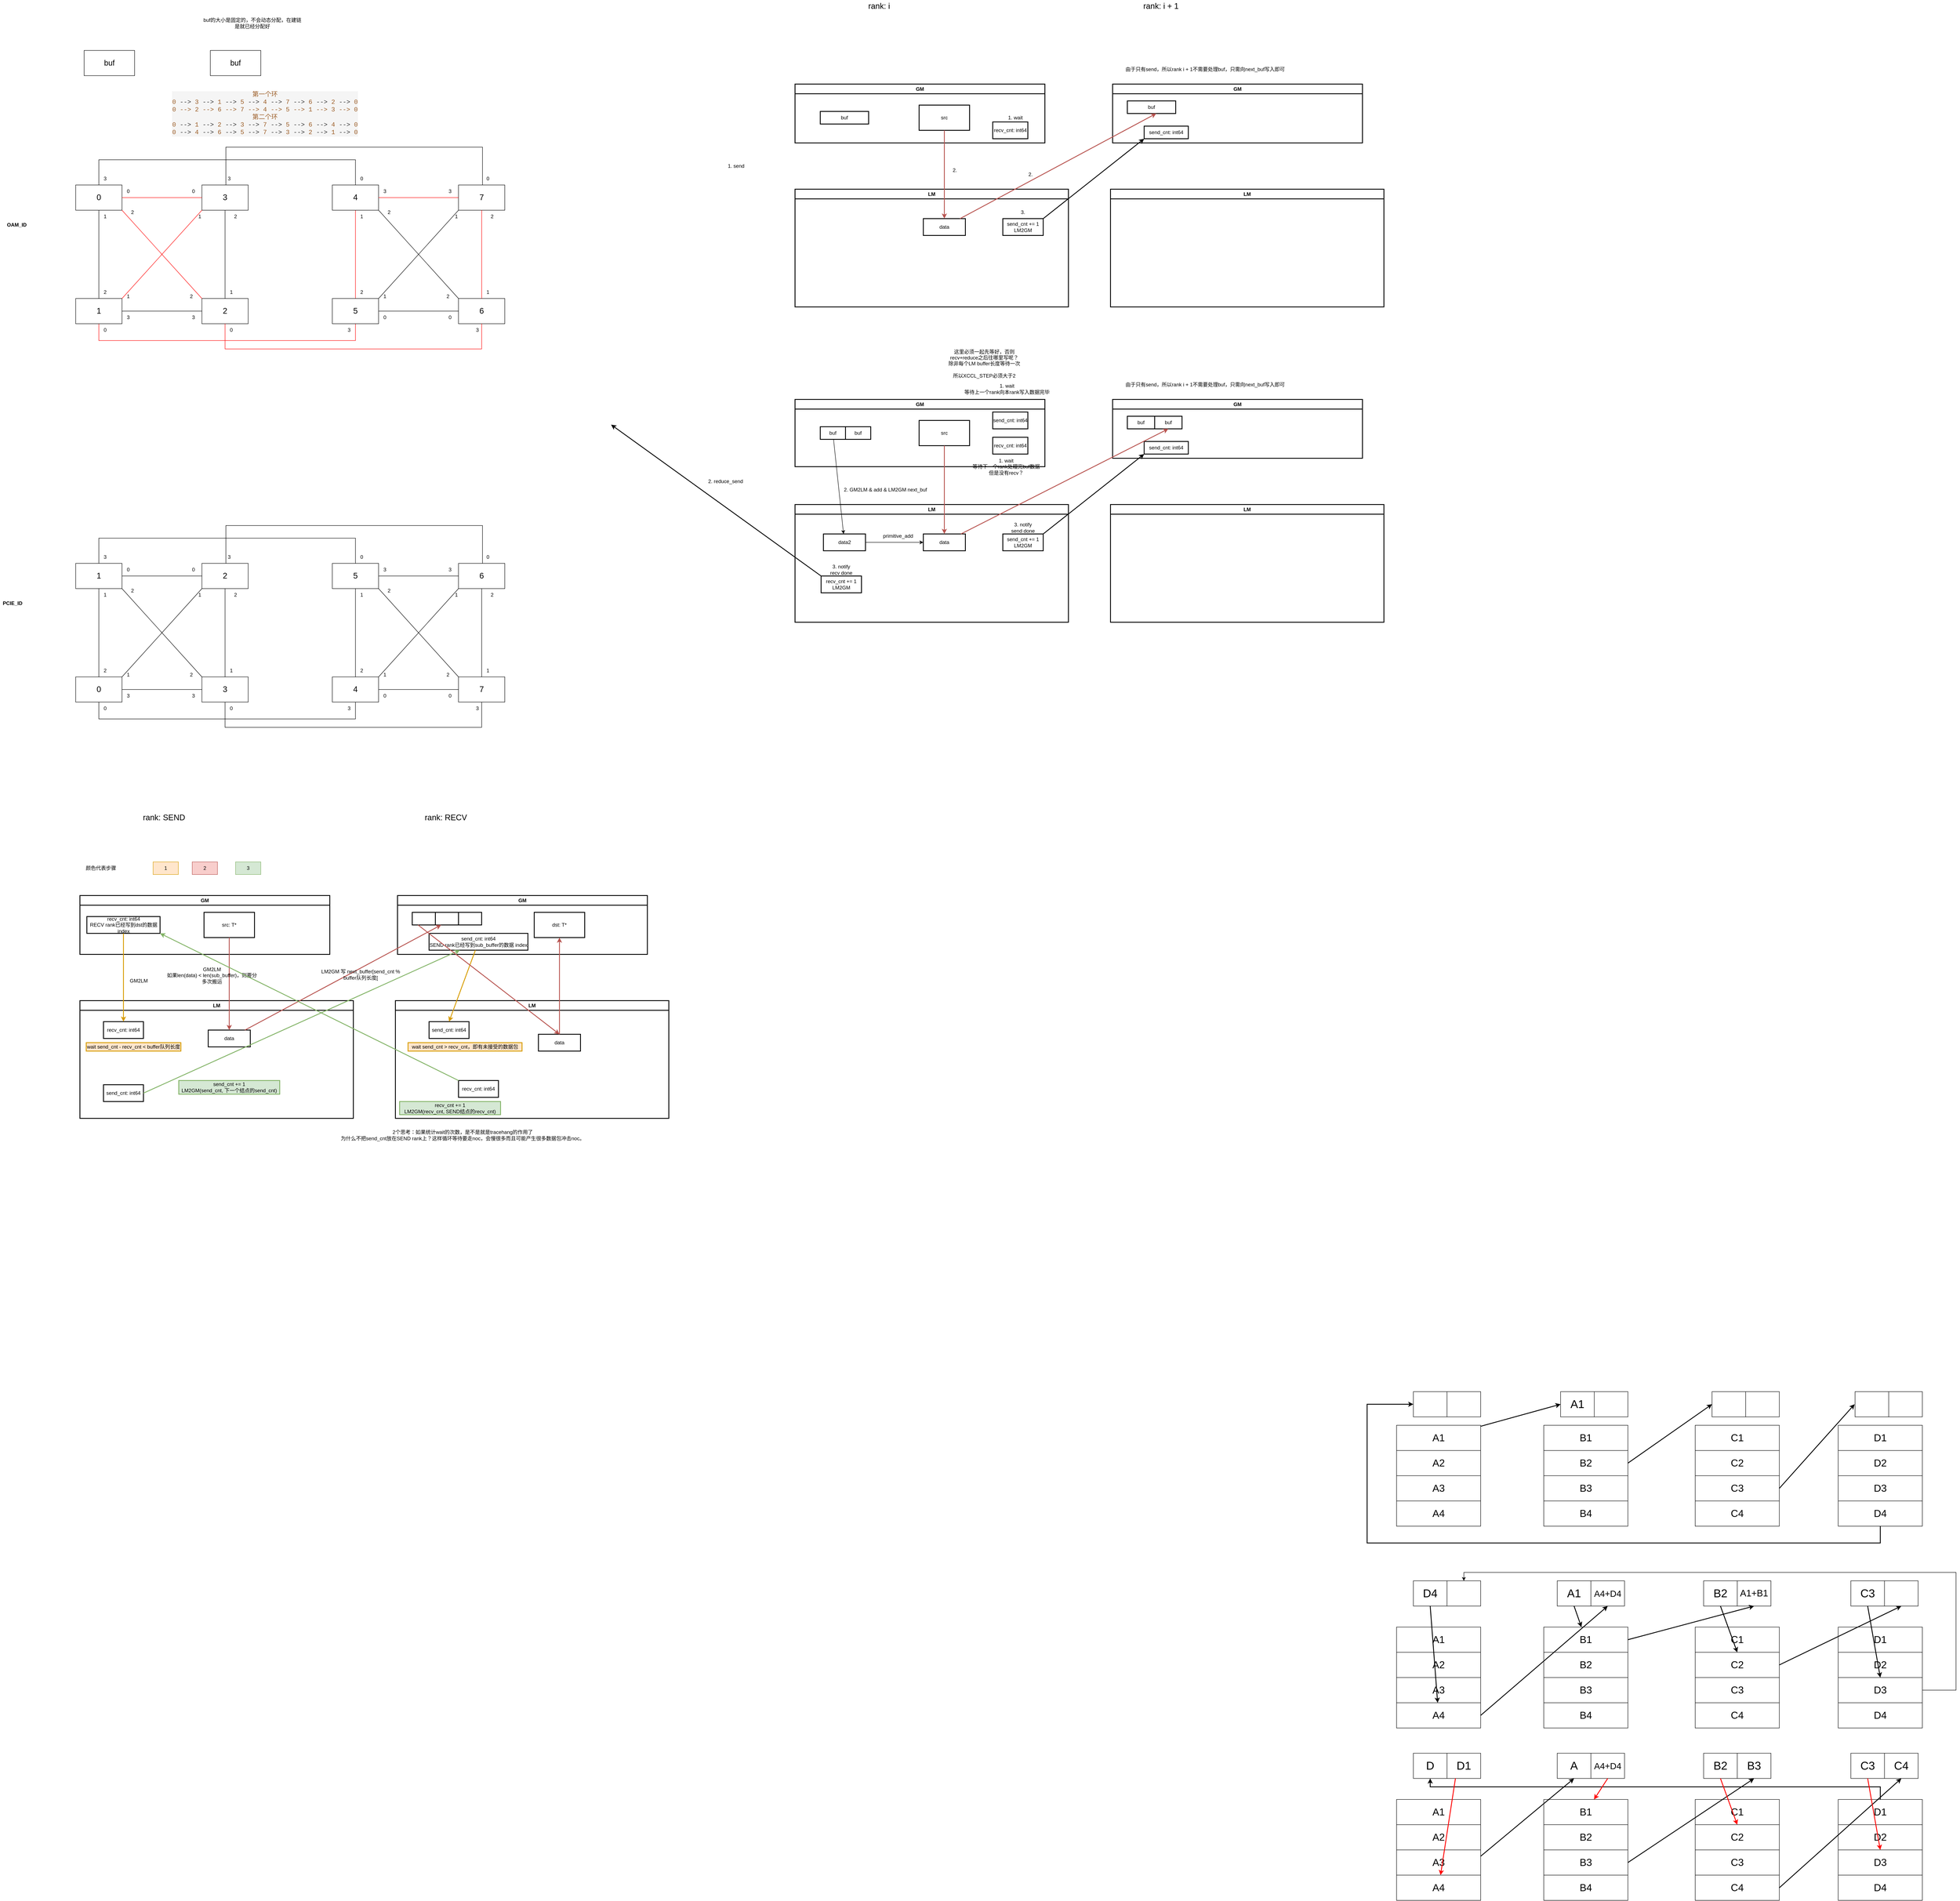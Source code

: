 <mxfile version="26.2.9">
  <diagram name="第 1 页" id="85x8srJIXAwdQdgo-0Si">
    <mxGraphModel dx="1634" dy="1034" grid="1" gridSize="10" guides="1" tooltips="1" connect="1" arrows="1" fold="1" page="1" pageScale="1" pageWidth="827" pageHeight="1169" math="0" shadow="0">
      <root>
        <mxCell id="0" />
        <mxCell id="1" parent="0" />
        <mxCell id="rwEr7i4HbcqDnKhSLj5x-1" value="buf" style="rounded=0;whiteSpace=wrap;html=1;fontSize=18;" parent="1" vertex="1">
          <mxGeometry x="220" y="140" width="120" height="60" as="geometry" />
        </mxCell>
        <mxCell id="rwEr7i4HbcqDnKhSLj5x-2" value="buf" style="rounded=0;whiteSpace=wrap;html=1;fontSize=18;" parent="1" vertex="1">
          <mxGeometry x="520" y="140" width="120" height="60" as="geometry" />
        </mxCell>
        <mxCell id="rwEr7i4HbcqDnKhSLj5x-3" value="buf的大小是固定的，不会动态分配，在建链是就已经分配好" style="text;html=1;align=center;verticalAlign=middle;whiteSpace=wrap;rounded=0;" parent="1" vertex="1">
          <mxGeometry x="500" y="60" width="240" height="30" as="geometry" />
        </mxCell>
        <mxCell id="rwEr7i4HbcqDnKhSLj5x-9" style="edgeStyle=orthogonalEdgeStyle;rounded=0;orthogonalLoop=1;jettySize=auto;html=1;entryX=0.5;entryY=0;entryDx=0;entryDy=0;endArrow=none;endFill=0;" parent="1" source="rwEr7i4HbcqDnKhSLj5x-4" target="rwEr7i4HbcqDnKhSLj5x-7" edge="1">
          <mxGeometry relative="1" as="geometry" />
        </mxCell>
        <mxCell id="rwEr7i4HbcqDnKhSLj5x-55" style="edgeStyle=orthogonalEdgeStyle;rounded=0;orthogonalLoop=1;jettySize=auto;html=1;entryX=0.5;entryY=0;entryDx=0;entryDy=0;endArrow=none;endFill=0;" parent="1" source="rwEr7i4HbcqDnKhSLj5x-4" target="rwEr7i4HbcqDnKhSLj5x-32" edge="1">
          <mxGeometry relative="1" as="geometry">
            <Array as="points">
              <mxPoint x="255" y="400" />
              <mxPoint x="865" y="400" />
            </Array>
          </mxGeometry>
        </mxCell>
        <mxCell id="rwEr7i4HbcqDnKhSLj5x-4" value="&lt;div&gt;0&lt;/div&gt;" style="rounded=0;whiteSpace=wrap;html=1;fontSize=19;" parent="1" vertex="1">
          <mxGeometry x="200" y="460" width="110" height="60" as="geometry" />
        </mxCell>
        <mxCell id="rwEr7i4HbcqDnKhSLj5x-5" value="3" style="rounded=0;whiteSpace=wrap;html=1;fontSize=19;" parent="1" vertex="1">
          <mxGeometry x="500" y="460" width="110" height="60" as="geometry" />
        </mxCell>
        <mxCell id="rwEr7i4HbcqDnKhSLj5x-61" style="edgeStyle=orthogonalEdgeStyle;rounded=0;orthogonalLoop=1;jettySize=auto;html=1;entryX=0.5;entryY=1;entryDx=0;entryDy=0;endArrow=none;endFill=0;strokeColor=#FF0000;" parent="1" source="rwEr7i4HbcqDnKhSLj5x-7" target="rwEr7i4HbcqDnKhSLj5x-34" edge="1">
          <mxGeometry relative="1" as="geometry">
            <Array as="points">
              <mxPoint x="255" y="830" />
              <mxPoint x="865" y="830" />
            </Array>
          </mxGeometry>
        </mxCell>
        <mxCell id="rwEr7i4HbcqDnKhSLj5x-7" value="&lt;div&gt;1&lt;/div&gt;" style="rounded=0;whiteSpace=wrap;html=1;fontSize=19;" parent="1" vertex="1">
          <mxGeometry x="200" y="730" width="110" height="60" as="geometry" />
        </mxCell>
        <mxCell id="rwEr7i4HbcqDnKhSLj5x-8" value="2" style="rounded=0;whiteSpace=wrap;html=1;fontSize=19;" parent="1" vertex="1">
          <mxGeometry x="500" y="730" width="110" height="60" as="geometry" />
        </mxCell>
        <mxCell id="rwEr7i4HbcqDnKhSLj5x-10" value="1" style="text;html=1;align=center;verticalAlign=middle;whiteSpace=wrap;rounded=0;" parent="1" vertex="1">
          <mxGeometry x="240" y="520" width="60" height="30" as="geometry" />
        </mxCell>
        <mxCell id="rwEr7i4HbcqDnKhSLj5x-11" value="2" style="text;html=1;align=center;verticalAlign=middle;whiteSpace=wrap;rounded=0;" parent="1" vertex="1">
          <mxGeometry x="240" y="700" width="60" height="30" as="geometry" />
        </mxCell>
        <mxCell id="rwEr7i4HbcqDnKhSLj5x-12" style="edgeStyle=orthogonalEdgeStyle;rounded=0;orthogonalLoop=1;jettySize=auto;html=1;entryX=0;entryY=0.5;entryDx=0;entryDy=0;endArrow=none;endFill=0;exitX=1;exitY=0.5;exitDx=0;exitDy=0;strokeColor=#FF0000;" parent="1" source="rwEr7i4HbcqDnKhSLj5x-4" target="rwEr7i4HbcqDnKhSLj5x-5" edge="1">
          <mxGeometry relative="1" as="geometry">
            <mxPoint x="265" y="530" as="sourcePoint" />
            <mxPoint x="265" y="740" as="targetPoint" />
          </mxGeometry>
        </mxCell>
        <mxCell id="rwEr7i4HbcqDnKhSLj5x-14" value="0" style="text;html=1;align=center;verticalAlign=middle;whiteSpace=wrap;rounded=0;" parent="1" vertex="1">
          <mxGeometry x="450" y="460" width="60" height="30" as="geometry" />
        </mxCell>
        <mxCell id="rwEr7i4HbcqDnKhSLj5x-15" style="rounded=0;orthogonalLoop=1;jettySize=auto;html=1;endArrow=none;endFill=0;strokeColor=#FF0000;" parent="1" edge="1">
          <mxGeometry relative="1" as="geometry">
            <mxPoint x="310" y="520" as="sourcePoint" />
            <mxPoint x="500" y="730" as="targetPoint" />
          </mxGeometry>
        </mxCell>
        <mxCell id="rwEr7i4HbcqDnKhSLj5x-18" value="0" style="text;html=1;align=center;verticalAlign=middle;whiteSpace=wrap;rounded=0;" parent="1" vertex="1">
          <mxGeometry x="310" y="460" width="30" height="30" as="geometry" />
        </mxCell>
        <mxCell id="rwEr7i4HbcqDnKhSLj5x-19" value="2" style="text;html=1;align=center;verticalAlign=middle;whiteSpace=wrap;rounded=0;" parent="1" vertex="1">
          <mxGeometry x="320" y="510" width="30" height="30" as="geometry" />
        </mxCell>
        <mxCell id="rwEr7i4HbcqDnKhSLj5x-20" value="2" style="text;html=1;align=center;verticalAlign=middle;whiteSpace=wrap;rounded=0;" parent="1" vertex="1">
          <mxGeometry x="460" y="710" width="30" height="30" as="geometry" />
        </mxCell>
        <mxCell id="rwEr7i4HbcqDnKhSLj5x-21" style="rounded=0;orthogonalLoop=1;jettySize=auto;html=1;endArrow=none;endFill=0;exitX=1;exitY=0.5;exitDx=0;exitDy=0;" parent="1" source="rwEr7i4HbcqDnKhSLj5x-7" target="rwEr7i4HbcqDnKhSLj5x-8" edge="1">
          <mxGeometry relative="1" as="geometry">
            <mxPoint x="320" y="570" as="sourcePoint" />
            <mxPoint x="510" y="780" as="targetPoint" />
          </mxGeometry>
        </mxCell>
        <mxCell id="rwEr7i4HbcqDnKhSLj5x-22" value="3" style="text;html=1;align=center;verticalAlign=middle;whiteSpace=wrap;rounded=0;" parent="1" vertex="1">
          <mxGeometry x="310" y="760" width="30" height="30" as="geometry" />
        </mxCell>
        <mxCell id="rwEr7i4HbcqDnKhSLj5x-23" value="3" style="text;html=1;align=center;verticalAlign=middle;whiteSpace=wrap;rounded=0;" parent="1" vertex="1">
          <mxGeometry x="465" y="760" width="30" height="30" as="geometry" />
        </mxCell>
        <mxCell id="rwEr7i4HbcqDnKhSLj5x-25" style="rounded=0;orthogonalLoop=1;jettySize=auto;html=1;endArrow=none;endFill=0;exitX=0.5;exitY=1;exitDx=0;exitDy=0;entryX=0.5;entryY=0;entryDx=0;entryDy=0;" parent="1" source="rwEr7i4HbcqDnKhSLj5x-5" target="rwEr7i4HbcqDnKhSLj5x-8" edge="1">
          <mxGeometry relative="1" as="geometry">
            <mxPoint x="320" y="530" as="sourcePoint" />
            <mxPoint x="510" y="740" as="targetPoint" />
          </mxGeometry>
        </mxCell>
        <mxCell id="rwEr7i4HbcqDnKhSLj5x-26" value="1" style="text;html=1;align=center;verticalAlign=middle;whiteSpace=wrap;rounded=0;" parent="1" vertex="1">
          <mxGeometry x="540" y="700" width="60" height="30" as="geometry" />
        </mxCell>
        <mxCell id="rwEr7i4HbcqDnKhSLj5x-27" value="2" style="text;html=1;align=center;verticalAlign=middle;whiteSpace=wrap;rounded=0;" parent="1" vertex="1">
          <mxGeometry x="565" y="520" width="30" height="30" as="geometry" />
        </mxCell>
        <mxCell id="rwEr7i4HbcqDnKhSLj5x-28" style="rounded=0;orthogonalLoop=1;jettySize=auto;html=1;endArrow=none;endFill=0;exitX=0;exitY=1;exitDx=0;exitDy=0;entryX=1;entryY=0;entryDx=0;entryDy=0;strokeColor=#FF0000;" parent="1" source="rwEr7i4HbcqDnKhSLj5x-5" target="rwEr7i4HbcqDnKhSLj5x-7" edge="1">
          <mxGeometry relative="1" as="geometry">
            <mxPoint x="320" y="530" as="sourcePoint" />
            <mxPoint x="510" y="740" as="targetPoint" />
          </mxGeometry>
        </mxCell>
        <mxCell id="rwEr7i4HbcqDnKhSLj5x-29" value="1" style="text;html=1;align=center;verticalAlign=middle;whiteSpace=wrap;rounded=0;" parent="1" vertex="1">
          <mxGeometry x="295" y="710" width="60" height="30" as="geometry" />
        </mxCell>
        <mxCell id="rwEr7i4HbcqDnKhSLj5x-30" value="1" style="text;html=1;align=center;verticalAlign=middle;whiteSpace=wrap;rounded=0;" parent="1" vertex="1">
          <mxGeometry x="465" y="520" width="60" height="30" as="geometry" />
        </mxCell>
        <mxCell id="rwEr7i4HbcqDnKhSLj5x-31" style="edgeStyle=orthogonalEdgeStyle;rounded=0;orthogonalLoop=1;jettySize=auto;html=1;entryX=0.5;entryY=0;entryDx=0;entryDy=0;endArrow=none;endFill=0;strokeColor=#FF0000;" parent="1" source="rwEr7i4HbcqDnKhSLj5x-32" target="rwEr7i4HbcqDnKhSLj5x-34" edge="1">
          <mxGeometry relative="1" as="geometry" />
        </mxCell>
        <mxCell id="rwEr7i4HbcqDnKhSLj5x-32" value="&lt;div&gt;4&lt;/div&gt;" style="rounded=0;whiteSpace=wrap;html=1;fontSize=19;" parent="1" vertex="1">
          <mxGeometry x="810" y="460" width="110" height="60" as="geometry" />
        </mxCell>
        <mxCell id="rwEr7i4HbcqDnKhSLj5x-33" value="7" style="rounded=0;whiteSpace=wrap;html=1;fontSize=19;" parent="1" vertex="1">
          <mxGeometry x="1110" y="460" width="110" height="60" as="geometry" />
        </mxCell>
        <mxCell id="rwEr7i4HbcqDnKhSLj5x-34" value="&lt;div&gt;5&lt;/div&gt;" style="rounded=0;whiteSpace=wrap;html=1;fontSize=19;" parent="1" vertex="1">
          <mxGeometry x="810" y="730" width="110" height="60" as="geometry" />
        </mxCell>
        <mxCell id="rwEr7i4HbcqDnKhSLj5x-35" value="6" style="rounded=0;whiteSpace=wrap;html=1;fontSize=19;" parent="1" vertex="1">
          <mxGeometry x="1110" y="730" width="110" height="60" as="geometry" />
        </mxCell>
        <mxCell id="rwEr7i4HbcqDnKhSLj5x-36" value="1" style="text;html=1;align=center;verticalAlign=middle;whiteSpace=wrap;rounded=0;" parent="1" vertex="1">
          <mxGeometry x="850" y="520" width="60" height="30" as="geometry" />
        </mxCell>
        <mxCell id="rwEr7i4HbcqDnKhSLj5x-37" value="2" style="text;html=1;align=center;verticalAlign=middle;whiteSpace=wrap;rounded=0;" parent="1" vertex="1">
          <mxGeometry x="850" y="700" width="60" height="30" as="geometry" />
        </mxCell>
        <mxCell id="rwEr7i4HbcqDnKhSLj5x-38" style="edgeStyle=orthogonalEdgeStyle;rounded=0;orthogonalLoop=1;jettySize=auto;html=1;entryX=0;entryY=0.5;entryDx=0;entryDy=0;endArrow=none;endFill=0;exitX=1;exitY=0.5;exitDx=0;exitDy=0;strokeColor=#FF0000;" parent="1" source="rwEr7i4HbcqDnKhSLj5x-32" target="rwEr7i4HbcqDnKhSLj5x-33" edge="1">
          <mxGeometry relative="1" as="geometry">
            <mxPoint x="875" y="530" as="sourcePoint" />
            <mxPoint x="875" y="740" as="targetPoint" />
          </mxGeometry>
        </mxCell>
        <mxCell id="rwEr7i4HbcqDnKhSLj5x-39" value="3" style="text;html=1;align=center;verticalAlign=middle;whiteSpace=wrap;rounded=0;" parent="1" vertex="1">
          <mxGeometry x="1060" y="460" width="60" height="30" as="geometry" />
        </mxCell>
        <mxCell id="rwEr7i4HbcqDnKhSLj5x-40" style="rounded=0;orthogonalLoop=1;jettySize=auto;html=1;endArrow=none;endFill=0;" parent="1" edge="1">
          <mxGeometry relative="1" as="geometry">
            <mxPoint x="920" y="520" as="sourcePoint" />
            <mxPoint x="1110" y="730" as="targetPoint" />
          </mxGeometry>
        </mxCell>
        <mxCell id="rwEr7i4HbcqDnKhSLj5x-41" value="3" style="text;html=1;align=center;verticalAlign=middle;whiteSpace=wrap;rounded=0;" parent="1" vertex="1">
          <mxGeometry x="920" y="460" width="30" height="30" as="geometry" />
        </mxCell>
        <mxCell id="rwEr7i4HbcqDnKhSLj5x-42" value="2" style="text;html=1;align=center;verticalAlign=middle;whiteSpace=wrap;rounded=0;" parent="1" vertex="1">
          <mxGeometry x="930" y="510" width="30" height="30" as="geometry" />
        </mxCell>
        <mxCell id="rwEr7i4HbcqDnKhSLj5x-43" value="2" style="text;html=1;align=center;verticalAlign=middle;whiteSpace=wrap;rounded=0;" parent="1" vertex="1">
          <mxGeometry x="1070" y="710" width="30" height="30" as="geometry" />
        </mxCell>
        <mxCell id="rwEr7i4HbcqDnKhSLj5x-44" style="rounded=0;orthogonalLoop=1;jettySize=auto;html=1;endArrow=none;endFill=0;exitX=1;exitY=0.5;exitDx=0;exitDy=0;" parent="1" source="rwEr7i4HbcqDnKhSLj5x-34" target="rwEr7i4HbcqDnKhSLj5x-35" edge="1">
          <mxGeometry relative="1" as="geometry">
            <mxPoint x="930" y="570" as="sourcePoint" />
            <mxPoint x="1120" y="780" as="targetPoint" />
          </mxGeometry>
        </mxCell>
        <mxCell id="rwEr7i4HbcqDnKhSLj5x-45" value="0" style="text;html=1;align=center;verticalAlign=middle;whiteSpace=wrap;rounded=0;" parent="1" vertex="1">
          <mxGeometry x="920" y="760" width="30" height="30" as="geometry" />
        </mxCell>
        <mxCell id="rwEr7i4HbcqDnKhSLj5x-46" value="0" style="text;html=1;align=center;verticalAlign=middle;whiteSpace=wrap;rounded=0;" parent="1" vertex="1">
          <mxGeometry x="1075" y="760" width="30" height="30" as="geometry" />
        </mxCell>
        <mxCell id="rwEr7i4HbcqDnKhSLj5x-47" style="rounded=0;orthogonalLoop=1;jettySize=auto;html=1;endArrow=none;endFill=0;exitX=0.5;exitY=1;exitDx=0;exitDy=0;entryX=0.5;entryY=0;entryDx=0;entryDy=0;strokeColor=#FF0000;" parent="1" source="rwEr7i4HbcqDnKhSLj5x-33" target="rwEr7i4HbcqDnKhSLj5x-35" edge="1">
          <mxGeometry relative="1" as="geometry">
            <mxPoint x="930" y="530" as="sourcePoint" />
            <mxPoint x="1120" y="740" as="targetPoint" />
          </mxGeometry>
        </mxCell>
        <mxCell id="rwEr7i4HbcqDnKhSLj5x-48" value="1" style="text;html=1;align=center;verticalAlign=middle;whiteSpace=wrap;rounded=0;" parent="1" vertex="1">
          <mxGeometry x="1150" y="700" width="60" height="30" as="geometry" />
        </mxCell>
        <mxCell id="rwEr7i4HbcqDnKhSLj5x-49" value="2" style="text;html=1;align=center;verticalAlign=middle;whiteSpace=wrap;rounded=0;" parent="1" vertex="1">
          <mxGeometry x="1175" y="520" width="30" height="30" as="geometry" />
        </mxCell>
        <mxCell id="rwEr7i4HbcqDnKhSLj5x-50" style="rounded=0;orthogonalLoop=1;jettySize=auto;html=1;endArrow=none;endFill=0;exitX=0;exitY=1;exitDx=0;exitDy=0;entryX=1;entryY=0;entryDx=0;entryDy=0;" parent="1" source="rwEr7i4HbcqDnKhSLj5x-33" target="rwEr7i4HbcqDnKhSLj5x-34" edge="1">
          <mxGeometry relative="1" as="geometry">
            <mxPoint x="930" y="530" as="sourcePoint" />
            <mxPoint x="1120" y="740" as="targetPoint" />
          </mxGeometry>
        </mxCell>
        <mxCell id="rwEr7i4HbcqDnKhSLj5x-51" value="1" style="text;html=1;align=center;verticalAlign=middle;whiteSpace=wrap;rounded=0;" parent="1" vertex="1">
          <mxGeometry x="905" y="710" width="60" height="30" as="geometry" />
        </mxCell>
        <mxCell id="rwEr7i4HbcqDnKhSLj5x-52" value="1" style="text;html=1;align=center;verticalAlign=middle;whiteSpace=wrap;rounded=0;" parent="1" vertex="1">
          <mxGeometry x="1075" y="520" width="60" height="30" as="geometry" />
        </mxCell>
        <mxCell id="rwEr7i4HbcqDnKhSLj5x-56" value="3" style="text;html=1;align=center;verticalAlign=middle;whiteSpace=wrap;rounded=0;" parent="1" vertex="1">
          <mxGeometry x="255" y="430" width="30" height="30" as="geometry" />
        </mxCell>
        <mxCell id="rwEr7i4HbcqDnKhSLj5x-57" value="0" style="text;html=1;align=center;verticalAlign=middle;whiteSpace=wrap;rounded=0;" parent="1" vertex="1">
          <mxGeometry x="865" y="430" width="30" height="30" as="geometry" />
        </mxCell>
        <mxCell id="rwEr7i4HbcqDnKhSLj5x-58" style="edgeStyle=orthogonalEdgeStyle;rounded=0;orthogonalLoop=1;jettySize=auto;html=1;entryX=0.5;entryY=0;entryDx=0;entryDy=0;endArrow=none;endFill=0;" parent="1" edge="1">
          <mxGeometry relative="1" as="geometry">
            <mxPoint x="557" y="460" as="sourcePoint" />
            <mxPoint x="1167" y="460" as="targetPoint" />
            <Array as="points">
              <mxPoint x="557" y="370" />
              <mxPoint x="1167" y="370" />
            </Array>
          </mxGeometry>
        </mxCell>
        <mxCell id="rwEr7i4HbcqDnKhSLj5x-59" value="3" style="text;html=1;align=center;verticalAlign=middle;whiteSpace=wrap;rounded=0;" parent="1" vertex="1">
          <mxGeometry x="550" y="430" width="30" height="30" as="geometry" />
        </mxCell>
        <mxCell id="rwEr7i4HbcqDnKhSLj5x-60" value="0" style="text;html=1;align=center;verticalAlign=middle;whiteSpace=wrap;rounded=0;" parent="1" vertex="1">
          <mxGeometry x="1165" y="430" width="30" height="30" as="geometry" />
        </mxCell>
        <mxCell id="rwEr7i4HbcqDnKhSLj5x-62" value="0" style="text;html=1;align=center;verticalAlign=middle;whiteSpace=wrap;rounded=0;" parent="1" vertex="1">
          <mxGeometry x="255" y="790" width="30" height="30" as="geometry" />
        </mxCell>
        <mxCell id="rwEr7i4HbcqDnKhSLj5x-63" value="3" style="text;html=1;align=center;verticalAlign=middle;whiteSpace=wrap;rounded=0;" parent="1" vertex="1">
          <mxGeometry x="835" y="790" width="30" height="30" as="geometry" />
        </mxCell>
        <mxCell id="rwEr7i4HbcqDnKhSLj5x-64" style="edgeStyle=orthogonalEdgeStyle;rounded=0;orthogonalLoop=1;jettySize=auto;html=1;entryX=0.5;entryY=1;entryDx=0;entryDy=0;endArrow=none;endFill=0;strokeColor=#FF0000;" parent="1" edge="1">
          <mxGeometry relative="1" as="geometry">
            <mxPoint x="555" y="790" as="sourcePoint" />
            <mxPoint x="1165" y="790" as="targetPoint" />
            <Array as="points">
              <mxPoint x="555" y="850" />
              <mxPoint x="1165" y="850" />
            </Array>
          </mxGeometry>
        </mxCell>
        <mxCell id="rwEr7i4HbcqDnKhSLj5x-65" value="0" style="text;html=1;align=center;verticalAlign=middle;whiteSpace=wrap;rounded=0;" parent="1" vertex="1">
          <mxGeometry x="555" y="790" width="30" height="30" as="geometry" />
        </mxCell>
        <mxCell id="rwEr7i4HbcqDnKhSLj5x-66" value="3" style="text;html=1;align=center;verticalAlign=middle;whiteSpace=wrap;rounded=0;" parent="1" vertex="1">
          <mxGeometry x="1140" y="790" width="30" height="30" as="geometry" />
        </mxCell>
        <mxCell id="rwEr7i4HbcqDnKhSLj5x-67" style="edgeStyle=orthogonalEdgeStyle;rounded=0;orthogonalLoop=1;jettySize=auto;html=1;entryX=0.5;entryY=0;entryDx=0;entryDy=0;endArrow=none;endFill=0;" parent="1" source="rwEr7i4HbcqDnKhSLj5x-69" target="rwEr7i4HbcqDnKhSLj5x-72" edge="1">
          <mxGeometry relative="1" as="geometry" />
        </mxCell>
        <mxCell id="rwEr7i4HbcqDnKhSLj5x-68" style="edgeStyle=orthogonalEdgeStyle;rounded=0;orthogonalLoop=1;jettySize=auto;html=1;entryX=0.5;entryY=0;entryDx=0;entryDy=0;endArrow=none;endFill=0;" parent="1" source="rwEr7i4HbcqDnKhSLj5x-69" target="rwEr7i4HbcqDnKhSLj5x-92" edge="1">
          <mxGeometry relative="1" as="geometry">
            <Array as="points">
              <mxPoint x="255" y="1300" />
              <mxPoint x="865" y="1300" />
            </Array>
          </mxGeometry>
        </mxCell>
        <mxCell id="rwEr7i4HbcqDnKhSLj5x-69" value="&lt;div&gt;1&lt;/div&gt;" style="rounded=0;whiteSpace=wrap;html=1;fontSize=19;" parent="1" vertex="1">
          <mxGeometry x="200" y="1360" width="110" height="60" as="geometry" />
        </mxCell>
        <mxCell id="rwEr7i4HbcqDnKhSLj5x-70" value="2" style="rounded=0;whiteSpace=wrap;html=1;fontSize=19;" parent="1" vertex="1">
          <mxGeometry x="500" y="1360" width="110" height="60" as="geometry" />
        </mxCell>
        <mxCell id="rwEr7i4HbcqDnKhSLj5x-71" style="edgeStyle=orthogonalEdgeStyle;rounded=0;orthogonalLoop=1;jettySize=auto;html=1;entryX=0.5;entryY=1;entryDx=0;entryDy=0;endArrow=none;endFill=0;" parent="1" source="rwEr7i4HbcqDnKhSLj5x-72" target="rwEr7i4HbcqDnKhSLj5x-94" edge="1">
          <mxGeometry relative="1" as="geometry">
            <Array as="points">
              <mxPoint x="255" y="1730" />
              <mxPoint x="865" y="1730" />
            </Array>
          </mxGeometry>
        </mxCell>
        <mxCell id="rwEr7i4HbcqDnKhSLj5x-72" value="&lt;div&gt;0&lt;/div&gt;" style="rounded=0;whiteSpace=wrap;html=1;fontSize=19;" parent="1" vertex="1">
          <mxGeometry x="200" y="1630" width="110" height="60" as="geometry" />
        </mxCell>
        <mxCell id="rwEr7i4HbcqDnKhSLj5x-73" value="3" style="rounded=0;whiteSpace=wrap;html=1;fontSize=19;" parent="1" vertex="1">
          <mxGeometry x="500" y="1630" width="110" height="60" as="geometry" />
        </mxCell>
        <mxCell id="rwEr7i4HbcqDnKhSLj5x-74" value="1" style="text;html=1;align=center;verticalAlign=middle;whiteSpace=wrap;rounded=0;" parent="1" vertex="1">
          <mxGeometry x="240" y="1420" width="60" height="30" as="geometry" />
        </mxCell>
        <mxCell id="rwEr7i4HbcqDnKhSLj5x-75" value="2" style="text;html=1;align=center;verticalAlign=middle;whiteSpace=wrap;rounded=0;" parent="1" vertex="1">
          <mxGeometry x="240" y="1600" width="60" height="30" as="geometry" />
        </mxCell>
        <mxCell id="rwEr7i4HbcqDnKhSLj5x-76" style="edgeStyle=orthogonalEdgeStyle;rounded=0;orthogonalLoop=1;jettySize=auto;html=1;entryX=0;entryY=0.5;entryDx=0;entryDy=0;endArrow=none;endFill=0;exitX=1;exitY=0.5;exitDx=0;exitDy=0;" parent="1" source="rwEr7i4HbcqDnKhSLj5x-69" target="rwEr7i4HbcqDnKhSLj5x-70" edge="1">
          <mxGeometry relative="1" as="geometry">
            <mxPoint x="265" y="1430" as="sourcePoint" />
            <mxPoint x="265" y="1640" as="targetPoint" />
          </mxGeometry>
        </mxCell>
        <mxCell id="rwEr7i4HbcqDnKhSLj5x-77" value="0" style="text;html=1;align=center;verticalAlign=middle;whiteSpace=wrap;rounded=0;" parent="1" vertex="1">
          <mxGeometry x="450" y="1360" width="60" height="30" as="geometry" />
        </mxCell>
        <mxCell id="rwEr7i4HbcqDnKhSLj5x-78" style="rounded=0;orthogonalLoop=1;jettySize=auto;html=1;endArrow=none;endFill=0;" parent="1" edge="1">
          <mxGeometry relative="1" as="geometry">
            <mxPoint x="310" y="1420" as="sourcePoint" />
            <mxPoint x="500" y="1630" as="targetPoint" />
          </mxGeometry>
        </mxCell>
        <mxCell id="rwEr7i4HbcqDnKhSLj5x-79" value="0" style="text;html=1;align=center;verticalAlign=middle;whiteSpace=wrap;rounded=0;" parent="1" vertex="1">
          <mxGeometry x="310" y="1360" width="30" height="30" as="geometry" />
        </mxCell>
        <mxCell id="rwEr7i4HbcqDnKhSLj5x-80" value="2" style="text;html=1;align=center;verticalAlign=middle;whiteSpace=wrap;rounded=0;" parent="1" vertex="1">
          <mxGeometry x="320" y="1410" width="30" height="30" as="geometry" />
        </mxCell>
        <mxCell id="rwEr7i4HbcqDnKhSLj5x-81" value="2" style="text;html=1;align=center;verticalAlign=middle;whiteSpace=wrap;rounded=0;" parent="1" vertex="1">
          <mxGeometry x="460" y="1610" width="30" height="30" as="geometry" />
        </mxCell>
        <mxCell id="rwEr7i4HbcqDnKhSLj5x-82" style="rounded=0;orthogonalLoop=1;jettySize=auto;html=1;endArrow=none;endFill=0;exitX=1;exitY=0.5;exitDx=0;exitDy=0;" parent="1" source="rwEr7i4HbcqDnKhSLj5x-72" target="rwEr7i4HbcqDnKhSLj5x-73" edge="1">
          <mxGeometry relative="1" as="geometry">
            <mxPoint x="320" y="1470" as="sourcePoint" />
            <mxPoint x="510" y="1680" as="targetPoint" />
          </mxGeometry>
        </mxCell>
        <mxCell id="rwEr7i4HbcqDnKhSLj5x-83" value="3" style="text;html=1;align=center;verticalAlign=middle;whiteSpace=wrap;rounded=0;" parent="1" vertex="1">
          <mxGeometry x="310" y="1660" width="30" height="30" as="geometry" />
        </mxCell>
        <mxCell id="rwEr7i4HbcqDnKhSLj5x-84" value="3" style="text;html=1;align=center;verticalAlign=middle;whiteSpace=wrap;rounded=0;" parent="1" vertex="1">
          <mxGeometry x="465" y="1660" width="30" height="30" as="geometry" />
        </mxCell>
        <mxCell id="rwEr7i4HbcqDnKhSLj5x-85" style="rounded=0;orthogonalLoop=1;jettySize=auto;html=1;endArrow=none;endFill=0;exitX=0.5;exitY=1;exitDx=0;exitDy=0;entryX=0.5;entryY=0;entryDx=0;entryDy=0;" parent="1" source="rwEr7i4HbcqDnKhSLj5x-70" target="rwEr7i4HbcqDnKhSLj5x-73" edge="1">
          <mxGeometry relative="1" as="geometry">
            <mxPoint x="320" y="1430" as="sourcePoint" />
            <mxPoint x="510" y="1640" as="targetPoint" />
          </mxGeometry>
        </mxCell>
        <mxCell id="rwEr7i4HbcqDnKhSLj5x-86" value="1" style="text;html=1;align=center;verticalAlign=middle;whiteSpace=wrap;rounded=0;" parent="1" vertex="1">
          <mxGeometry x="540" y="1600" width="60" height="30" as="geometry" />
        </mxCell>
        <mxCell id="rwEr7i4HbcqDnKhSLj5x-87" value="2" style="text;html=1;align=center;verticalAlign=middle;whiteSpace=wrap;rounded=0;" parent="1" vertex="1">
          <mxGeometry x="565" y="1420" width="30" height="30" as="geometry" />
        </mxCell>
        <mxCell id="rwEr7i4HbcqDnKhSLj5x-88" style="rounded=0;orthogonalLoop=1;jettySize=auto;html=1;endArrow=none;endFill=0;exitX=0;exitY=1;exitDx=0;exitDy=0;entryX=1;entryY=0;entryDx=0;entryDy=0;" parent="1" source="rwEr7i4HbcqDnKhSLj5x-70" target="rwEr7i4HbcqDnKhSLj5x-72" edge="1">
          <mxGeometry relative="1" as="geometry">
            <mxPoint x="320" y="1430" as="sourcePoint" />
            <mxPoint x="510" y="1640" as="targetPoint" />
          </mxGeometry>
        </mxCell>
        <mxCell id="rwEr7i4HbcqDnKhSLj5x-89" value="1" style="text;html=1;align=center;verticalAlign=middle;whiteSpace=wrap;rounded=0;" parent="1" vertex="1">
          <mxGeometry x="295" y="1610" width="60" height="30" as="geometry" />
        </mxCell>
        <mxCell id="rwEr7i4HbcqDnKhSLj5x-90" value="1" style="text;html=1;align=center;verticalAlign=middle;whiteSpace=wrap;rounded=0;" parent="1" vertex="1">
          <mxGeometry x="465" y="1420" width="60" height="30" as="geometry" />
        </mxCell>
        <mxCell id="rwEr7i4HbcqDnKhSLj5x-91" style="edgeStyle=orthogonalEdgeStyle;rounded=0;orthogonalLoop=1;jettySize=auto;html=1;entryX=0.5;entryY=0;entryDx=0;entryDy=0;endArrow=none;endFill=0;" parent="1" source="rwEr7i4HbcqDnKhSLj5x-92" target="rwEr7i4HbcqDnKhSLj5x-94" edge="1">
          <mxGeometry relative="1" as="geometry" />
        </mxCell>
        <mxCell id="rwEr7i4HbcqDnKhSLj5x-92" value="&lt;div&gt;5&lt;/div&gt;" style="rounded=0;whiteSpace=wrap;html=1;fontSize=19;" parent="1" vertex="1">
          <mxGeometry x="810" y="1360" width="110" height="60" as="geometry" />
        </mxCell>
        <mxCell id="rwEr7i4HbcqDnKhSLj5x-93" value="6" style="rounded=0;whiteSpace=wrap;html=1;fontSize=19;" parent="1" vertex="1">
          <mxGeometry x="1110" y="1360" width="110" height="60" as="geometry" />
        </mxCell>
        <mxCell id="rwEr7i4HbcqDnKhSLj5x-94" value="&lt;div&gt;4&lt;/div&gt;" style="rounded=0;whiteSpace=wrap;html=1;fontSize=19;" parent="1" vertex="1">
          <mxGeometry x="810" y="1630" width="110" height="60" as="geometry" />
        </mxCell>
        <mxCell id="rwEr7i4HbcqDnKhSLj5x-95" value="7" style="rounded=0;whiteSpace=wrap;html=1;fontSize=19;" parent="1" vertex="1">
          <mxGeometry x="1110" y="1630" width="110" height="60" as="geometry" />
        </mxCell>
        <mxCell id="rwEr7i4HbcqDnKhSLj5x-96" value="1" style="text;html=1;align=center;verticalAlign=middle;whiteSpace=wrap;rounded=0;" parent="1" vertex="1">
          <mxGeometry x="850" y="1420" width="60" height="30" as="geometry" />
        </mxCell>
        <mxCell id="rwEr7i4HbcqDnKhSLj5x-97" value="2" style="text;html=1;align=center;verticalAlign=middle;whiteSpace=wrap;rounded=0;" parent="1" vertex="1">
          <mxGeometry x="850" y="1600" width="60" height="30" as="geometry" />
        </mxCell>
        <mxCell id="rwEr7i4HbcqDnKhSLj5x-98" style="edgeStyle=orthogonalEdgeStyle;rounded=0;orthogonalLoop=1;jettySize=auto;html=1;entryX=0;entryY=0.5;entryDx=0;entryDy=0;endArrow=none;endFill=0;exitX=1;exitY=0.5;exitDx=0;exitDy=0;" parent="1" source="rwEr7i4HbcqDnKhSLj5x-92" target="rwEr7i4HbcqDnKhSLj5x-93" edge="1">
          <mxGeometry relative="1" as="geometry">
            <mxPoint x="875" y="1430" as="sourcePoint" />
            <mxPoint x="875" y="1640" as="targetPoint" />
          </mxGeometry>
        </mxCell>
        <mxCell id="rwEr7i4HbcqDnKhSLj5x-99" value="3" style="text;html=1;align=center;verticalAlign=middle;whiteSpace=wrap;rounded=0;" parent="1" vertex="1">
          <mxGeometry x="1060" y="1360" width="60" height="30" as="geometry" />
        </mxCell>
        <mxCell id="rwEr7i4HbcqDnKhSLj5x-100" style="rounded=0;orthogonalLoop=1;jettySize=auto;html=1;endArrow=none;endFill=0;" parent="1" edge="1">
          <mxGeometry relative="1" as="geometry">
            <mxPoint x="920" y="1420" as="sourcePoint" />
            <mxPoint x="1110" y="1630" as="targetPoint" />
          </mxGeometry>
        </mxCell>
        <mxCell id="rwEr7i4HbcqDnKhSLj5x-101" value="3" style="text;html=1;align=center;verticalAlign=middle;whiteSpace=wrap;rounded=0;" parent="1" vertex="1">
          <mxGeometry x="920" y="1360" width="30" height="30" as="geometry" />
        </mxCell>
        <mxCell id="rwEr7i4HbcqDnKhSLj5x-102" value="2" style="text;html=1;align=center;verticalAlign=middle;whiteSpace=wrap;rounded=0;" parent="1" vertex="1">
          <mxGeometry x="930" y="1410" width="30" height="30" as="geometry" />
        </mxCell>
        <mxCell id="rwEr7i4HbcqDnKhSLj5x-103" value="2" style="text;html=1;align=center;verticalAlign=middle;whiteSpace=wrap;rounded=0;" parent="1" vertex="1">
          <mxGeometry x="1070" y="1610" width="30" height="30" as="geometry" />
        </mxCell>
        <mxCell id="rwEr7i4HbcqDnKhSLj5x-104" style="rounded=0;orthogonalLoop=1;jettySize=auto;html=1;endArrow=none;endFill=0;exitX=1;exitY=0.5;exitDx=0;exitDy=0;" parent="1" source="rwEr7i4HbcqDnKhSLj5x-94" target="rwEr7i4HbcqDnKhSLj5x-95" edge="1">
          <mxGeometry relative="1" as="geometry">
            <mxPoint x="930" y="1470" as="sourcePoint" />
            <mxPoint x="1120" y="1680" as="targetPoint" />
          </mxGeometry>
        </mxCell>
        <mxCell id="rwEr7i4HbcqDnKhSLj5x-105" value="0" style="text;html=1;align=center;verticalAlign=middle;whiteSpace=wrap;rounded=0;" parent="1" vertex="1">
          <mxGeometry x="920" y="1660" width="30" height="30" as="geometry" />
        </mxCell>
        <mxCell id="rwEr7i4HbcqDnKhSLj5x-106" value="0" style="text;html=1;align=center;verticalAlign=middle;whiteSpace=wrap;rounded=0;" parent="1" vertex="1">
          <mxGeometry x="1075" y="1660" width="30" height="30" as="geometry" />
        </mxCell>
        <mxCell id="rwEr7i4HbcqDnKhSLj5x-107" style="rounded=0;orthogonalLoop=1;jettySize=auto;html=1;endArrow=none;endFill=0;exitX=0.5;exitY=1;exitDx=0;exitDy=0;entryX=0.5;entryY=0;entryDx=0;entryDy=0;" parent="1" source="rwEr7i4HbcqDnKhSLj5x-93" target="rwEr7i4HbcqDnKhSLj5x-95" edge="1">
          <mxGeometry relative="1" as="geometry">
            <mxPoint x="930" y="1430" as="sourcePoint" />
            <mxPoint x="1120" y="1640" as="targetPoint" />
          </mxGeometry>
        </mxCell>
        <mxCell id="rwEr7i4HbcqDnKhSLj5x-108" value="1" style="text;html=1;align=center;verticalAlign=middle;whiteSpace=wrap;rounded=0;" parent="1" vertex="1">
          <mxGeometry x="1150" y="1600" width="60" height="30" as="geometry" />
        </mxCell>
        <mxCell id="rwEr7i4HbcqDnKhSLj5x-109" value="2" style="text;html=1;align=center;verticalAlign=middle;whiteSpace=wrap;rounded=0;" parent="1" vertex="1">
          <mxGeometry x="1175" y="1420" width="30" height="30" as="geometry" />
        </mxCell>
        <mxCell id="rwEr7i4HbcqDnKhSLj5x-110" style="rounded=0;orthogonalLoop=1;jettySize=auto;html=1;endArrow=none;endFill=0;exitX=0;exitY=1;exitDx=0;exitDy=0;entryX=1;entryY=0;entryDx=0;entryDy=0;" parent="1" source="rwEr7i4HbcqDnKhSLj5x-93" target="rwEr7i4HbcqDnKhSLj5x-94" edge="1">
          <mxGeometry relative="1" as="geometry">
            <mxPoint x="930" y="1430" as="sourcePoint" />
            <mxPoint x="1120" y="1640" as="targetPoint" />
          </mxGeometry>
        </mxCell>
        <mxCell id="rwEr7i4HbcqDnKhSLj5x-111" value="1" style="text;html=1;align=center;verticalAlign=middle;whiteSpace=wrap;rounded=0;" parent="1" vertex="1">
          <mxGeometry x="905" y="1610" width="60" height="30" as="geometry" />
        </mxCell>
        <mxCell id="rwEr7i4HbcqDnKhSLj5x-112" value="1" style="text;html=1;align=center;verticalAlign=middle;whiteSpace=wrap;rounded=0;" parent="1" vertex="1">
          <mxGeometry x="1075" y="1420" width="60" height="30" as="geometry" />
        </mxCell>
        <mxCell id="rwEr7i4HbcqDnKhSLj5x-113" value="3" style="text;html=1;align=center;verticalAlign=middle;whiteSpace=wrap;rounded=0;" parent="1" vertex="1">
          <mxGeometry x="255" y="1330" width="30" height="30" as="geometry" />
        </mxCell>
        <mxCell id="rwEr7i4HbcqDnKhSLj5x-114" value="0" style="text;html=1;align=center;verticalAlign=middle;whiteSpace=wrap;rounded=0;" parent="1" vertex="1">
          <mxGeometry x="865" y="1330" width="30" height="30" as="geometry" />
        </mxCell>
        <mxCell id="rwEr7i4HbcqDnKhSLj5x-115" style="edgeStyle=orthogonalEdgeStyle;rounded=0;orthogonalLoop=1;jettySize=auto;html=1;entryX=0.5;entryY=0;entryDx=0;entryDy=0;endArrow=none;endFill=0;" parent="1" edge="1">
          <mxGeometry relative="1" as="geometry">
            <mxPoint x="557" y="1360" as="sourcePoint" />
            <mxPoint x="1167" y="1360" as="targetPoint" />
            <Array as="points">
              <mxPoint x="557" y="1270" />
              <mxPoint x="1167" y="1270" />
            </Array>
          </mxGeometry>
        </mxCell>
        <mxCell id="rwEr7i4HbcqDnKhSLj5x-116" value="3" style="text;html=1;align=center;verticalAlign=middle;whiteSpace=wrap;rounded=0;" parent="1" vertex="1">
          <mxGeometry x="550" y="1330" width="30" height="30" as="geometry" />
        </mxCell>
        <mxCell id="rwEr7i4HbcqDnKhSLj5x-117" value="0" style="text;html=1;align=center;verticalAlign=middle;whiteSpace=wrap;rounded=0;" parent="1" vertex="1">
          <mxGeometry x="1165" y="1330" width="30" height="30" as="geometry" />
        </mxCell>
        <mxCell id="rwEr7i4HbcqDnKhSLj5x-118" value="0" style="text;html=1;align=center;verticalAlign=middle;whiteSpace=wrap;rounded=0;" parent="1" vertex="1">
          <mxGeometry x="255" y="1690" width="30" height="30" as="geometry" />
        </mxCell>
        <mxCell id="rwEr7i4HbcqDnKhSLj5x-119" value="3" style="text;html=1;align=center;verticalAlign=middle;whiteSpace=wrap;rounded=0;" parent="1" vertex="1">
          <mxGeometry x="835" y="1690" width="30" height="30" as="geometry" />
        </mxCell>
        <mxCell id="rwEr7i4HbcqDnKhSLj5x-120" style="edgeStyle=orthogonalEdgeStyle;rounded=0;orthogonalLoop=1;jettySize=auto;html=1;entryX=0.5;entryY=1;entryDx=0;entryDy=0;endArrow=none;endFill=0;" parent="1" edge="1">
          <mxGeometry relative="1" as="geometry">
            <mxPoint x="555" y="1690" as="sourcePoint" />
            <mxPoint x="1165" y="1690" as="targetPoint" />
            <Array as="points">
              <mxPoint x="555" y="1750" />
              <mxPoint x="1165" y="1750" />
            </Array>
          </mxGeometry>
        </mxCell>
        <mxCell id="rwEr7i4HbcqDnKhSLj5x-121" value="0" style="text;html=1;align=center;verticalAlign=middle;whiteSpace=wrap;rounded=0;" parent="1" vertex="1">
          <mxGeometry x="555" y="1690" width="30" height="30" as="geometry" />
        </mxCell>
        <mxCell id="rwEr7i4HbcqDnKhSLj5x-122" value="3" style="text;html=1;align=center;verticalAlign=middle;whiteSpace=wrap;rounded=0;" parent="1" vertex="1">
          <mxGeometry x="1140" y="1690" width="30" height="30" as="geometry" />
        </mxCell>
        <mxCell id="rwEr7i4HbcqDnKhSLj5x-123" value="OAM_ID" style="text;html=1;align=center;verticalAlign=middle;whiteSpace=wrap;rounded=0;fontStyle=1" parent="1" vertex="1">
          <mxGeometry x="30" y="540" width="60" height="30" as="geometry" />
        </mxCell>
        <mxCell id="rwEr7i4HbcqDnKhSLj5x-124" value="PCIE_ID" style="text;html=1;align=center;verticalAlign=middle;whiteSpace=wrap;rounded=0;fontStyle=1" parent="1" vertex="1">
          <mxGeometry x="20" y="1440" width="60" height="30" as="geometry" />
        </mxCell>
        <mxCell id="rwEr7i4HbcqDnKhSLj5x-125" value="&lt;div style=&quot;color: rgb(51, 51, 51); background-color: rgb(245, 245, 245); font-family: Menlo, Monaco, &amp;quot;Courier New&amp;quot;, monospace; line-height: 18px; white-space: pre;&quot;&gt;&lt;span style=&quot;color: rgb(156, 93, 39);&quot;&gt;第一个环&lt;/span&gt;&lt;/div&gt;&lt;div style=&quot;color: rgb(51, 51, 51); background-color: rgb(245, 245, 245); font-family: Menlo, Monaco, &amp;quot;Courier New&amp;quot;, monospace; line-height: 18px; white-space: pre;&quot;&gt;&lt;span style=&quot;color: rgb(156, 93, 39);&quot;&gt;0&lt;/span&gt; --&amp;gt; &lt;span style=&quot;color: rgb(156, 93, 39);&quot;&gt;3&lt;/span&gt; --&amp;gt; &lt;span style=&quot;color: rgb(156, 93, 39);&quot;&gt;1&lt;/span&gt; --&amp;gt; &lt;span style=&quot;color: rgb(156, 93, 39);&quot;&gt;5&lt;/span&gt; --&amp;gt; &lt;span style=&quot;color: rgb(156, 93, 39);&quot;&gt;4&lt;/span&gt; --&amp;gt; &lt;span style=&quot;color: rgb(156, 93, 39);&quot;&gt;7&lt;/span&gt; --&amp;gt; &lt;span style=&quot;color: rgb(156, 93, 39);&quot;&gt;6&lt;/span&gt; --&amp;gt; &lt;span style=&quot;color: rgb(156, 93, 39);&quot;&gt;2&lt;/span&gt; --&amp;gt; &lt;span style=&quot;color: rgb(156, 93, 39);&quot;&gt;0&lt;/span&gt;&lt;/div&gt;&lt;div style=&quot;color: rgb(51, 51, 51); background-color: rgb(245, 245, 245); font-family: Menlo, Monaco, &amp;quot;Courier New&amp;quot;, monospace; line-height: 18px; white-space: pre;&quot;&gt;&lt;span style=&quot;color: rgb(156, 93, 39);&quot;&gt;0 --&amp;gt; 2 --&amp;gt; 6 --&amp;gt; 7 --&amp;gt; 4 --&amp;gt; 5 --&amp;gt; 1 --&amp;gt; 3 --&amp;gt; 0&lt;/span&gt;&lt;/div&gt;&lt;div style=&quot;color: rgb(51, 51, 51); background-color: rgb(245, 245, 245); font-family: Menlo, Monaco, &amp;quot;Courier New&amp;quot;, monospace; line-height: 18px; white-space: pre;&quot;&gt;&lt;span style=&quot;color: rgb(156, 93, 39);&quot;&gt;第二个环&lt;/span&gt;&lt;/div&gt;&lt;div style=&quot;color: rgb(51, 51, 51); background-color: rgb(245, 245, 245); font-family: Menlo, Monaco, &amp;quot;Courier New&amp;quot;, monospace; line-height: 18px; white-space: pre;&quot;&gt;&lt;div style=&quot;line-height: 18px;&quot;&gt;&lt;div&gt;&lt;span style=&quot;color: rgb(156, 93, 39);&quot;&gt;0&lt;/span&gt; --&amp;gt; &lt;span style=&quot;color: rgb(156, 93, 39);&quot;&gt;1&lt;/span&gt; --&amp;gt; &lt;span style=&quot;color: rgb(156, 93, 39);&quot;&gt;2&lt;/span&gt; --&amp;gt; &lt;span style=&quot;color: rgb(156, 93, 39);&quot;&gt;3&lt;/span&gt; --&amp;gt; &lt;span style=&quot;color: rgb(156, 93, 39);&quot;&gt;7&lt;/span&gt; --&amp;gt; &lt;span style=&quot;color: rgb(156, 93, 39);&quot;&gt;5&lt;/span&gt; --&amp;gt; &lt;span style=&quot;color: rgb(156, 93, 39);&quot;&gt;6&lt;/span&gt; --&amp;gt; &lt;span style=&quot;color: rgb(156, 93, 39);&quot;&gt;4&lt;/span&gt; --&amp;gt; &lt;span style=&quot;color: rgb(156, 93, 39);&quot;&gt;0&lt;/span&gt;&lt;/div&gt;&lt;div&gt;&lt;span style=&quot;color: rgb(156, 93, 39);&quot;&gt;0&lt;/span&gt; --&amp;gt; &lt;span style=&quot;color: rgb(156, 93, 39);&quot;&gt;4&lt;/span&gt; --&amp;gt; &lt;span style=&quot;color: rgb(156, 93, 39);&quot;&gt;6&lt;/span&gt; --&amp;gt; &lt;span style=&quot;color: rgb(156, 93, 39);&quot;&gt;5&lt;/span&gt; --&amp;gt; &lt;span style=&quot;color: rgb(156, 93, 39);&quot;&gt;7&lt;/span&gt; --&amp;gt; &lt;span style=&quot;color: rgb(156, 93, 39);&quot;&gt;3&lt;/span&gt; --&amp;gt; &lt;span style=&quot;color: rgb(156, 93, 39);&quot;&gt;2&lt;/span&gt; --&amp;gt; &lt;span style=&quot;color: rgb(156, 93, 39);&quot;&gt;1&lt;/span&gt; --&amp;gt; &lt;span style=&quot;color: rgb(156, 93, 39);&quot;&gt;0&lt;/span&gt;&lt;/div&gt;&lt;/div&gt;&lt;/div&gt;" style="text;html=1;align=center;verticalAlign=middle;whiteSpace=wrap;rounded=0;fontStyle=0;fontSize=15;" parent="1" vertex="1">
          <mxGeometry x="420" y="230" width="460" height="120" as="geometry" />
        </mxCell>
        <mxCell id="rwEr7i4HbcqDnKhSLj5x-126" value="rank: SEND" style="text;html=1;align=center;verticalAlign=middle;whiteSpace=wrap;rounded=0;fontSize=19;" parent="1" vertex="1">
          <mxGeometry x="280" y="1950" width="260" height="30" as="geometry" />
        </mxCell>
        <mxCell id="rwEr7i4HbcqDnKhSLj5x-127" value="rank: RECV" style="text;html=1;align=center;verticalAlign=middle;whiteSpace=wrap;rounded=0;fontSize=19;" parent="1" vertex="1">
          <mxGeometry x="950" y="1950" width="260" height="30" as="geometry" />
        </mxCell>
        <mxCell id="rwEr7i4HbcqDnKhSLj5x-129" value="GM" style="swimlane;whiteSpace=wrap;html=1;strokeWidth=2;" parent="1" vertex="1">
          <mxGeometry x="210" y="2150" width="594" height="140" as="geometry" />
        </mxCell>
        <mxCell id="rwEr7i4HbcqDnKhSLj5x-130" value="recv_cnt: int64&lt;div&gt;RECV rank已经写到dst的数据 index&lt;/div&gt;" style="rounded=0;whiteSpace=wrap;html=1;strokeWidth=2;" parent="rwEr7i4HbcqDnKhSLj5x-129" vertex="1">
          <mxGeometry x="16.5" y="50" width="174" height="40" as="geometry" />
        </mxCell>
        <mxCell id="rwEr7i4HbcqDnKhSLj5x-142" value="src: T*" style="rounded=0;whiteSpace=wrap;html=1;strokeWidth=2;" parent="rwEr7i4HbcqDnKhSLj5x-129" vertex="1">
          <mxGeometry x="295" y="40" width="120" height="60" as="geometry" />
        </mxCell>
        <mxCell id="rwEr7i4HbcqDnKhSLj5x-132" value="LM" style="swimlane;whiteSpace=wrap;html=1;strokeWidth=2;" parent="1" vertex="1">
          <mxGeometry x="210" y="2400" width="650" height="280" as="geometry" />
        </mxCell>
        <mxCell id="rwEr7i4HbcqDnKhSLj5x-134" value="recv_cnt: int64" style="rounded=0;whiteSpace=wrap;html=1;strokeWidth=2;" parent="rwEr7i4HbcqDnKhSLj5x-132" vertex="1">
          <mxGeometry x="56" y="50" width="95" height="40" as="geometry" />
        </mxCell>
        <mxCell id="rwEr7i4HbcqDnKhSLj5x-139" value="send_cnt: int64" style="rounded=0;whiteSpace=wrap;html=1;strokeWidth=2;" parent="rwEr7i4HbcqDnKhSLj5x-132" vertex="1">
          <mxGeometry x="56" y="200" width="95" height="40" as="geometry" />
        </mxCell>
        <mxCell id="rwEr7i4HbcqDnKhSLj5x-141" value="wait send_cnt - recv_cnt &amp;lt; buffer队列长度" style="text;html=1;align=center;verticalAlign=middle;whiteSpace=wrap;rounded=0;strokeWidth=2;fillColor=#ffe6cc;strokeColor=#d79b00;" parent="rwEr7i4HbcqDnKhSLj5x-132" vertex="1">
          <mxGeometry x="15" y="100" width="225" height="20" as="geometry" />
        </mxCell>
        <mxCell id="rwEr7i4HbcqDnKhSLj5x-143" value="data" style="rounded=0;whiteSpace=wrap;html=1;strokeWidth=2;" parent="rwEr7i4HbcqDnKhSLj5x-132" vertex="1">
          <mxGeometry x="305" y="70" width="100" height="40" as="geometry" />
        </mxCell>
        <mxCell id="rwEr7i4HbcqDnKhSLj5x-158" value="send_cnt += 1&lt;div&gt;LM2GM(send_cnt, 下一个结点的send_cnt)&lt;/div&gt;" style="text;html=1;align=center;verticalAlign=middle;whiteSpace=wrap;rounded=0;strokeWidth=2;fillColor=#d5e8d4;strokeColor=#82b366;" parent="rwEr7i4HbcqDnKhSLj5x-132" vertex="1">
          <mxGeometry x="235" y="190" width="240" height="32.5" as="geometry" />
        </mxCell>
        <mxCell id="rwEr7i4HbcqDnKhSLj5x-135" style="edgeStyle=orthogonalEdgeStyle;rounded=0;orthogonalLoop=1;jettySize=auto;html=1;fillColor=#ffe6cc;strokeColor=#d79b00;strokeWidth=2;" parent="1" source="rwEr7i4HbcqDnKhSLj5x-130" target="rwEr7i4HbcqDnKhSLj5x-134" edge="1">
          <mxGeometry relative="1" as="geometry" />
        </mxCell>
        <mxCell id="rwEr7i4HbcqDnKhSLj5x-137" value="GM2LM" style="text;html=1;align=center;verticalAlign=middle;whiteSpace=wrap;rounded=0;strokeWidth=2;" parent="1" vertex="1">
          <mxGeometry x="320" y="2338" width="60" height="30" as="geometry" />
        </mxCell>
        <mxCell id="rwEr7i4HbcqDnKhSLj5x-144" style="edgeStyle=orthogonalEdgeStyle;rounded=0;orthogonalLoop=1;jettySize=auto;html=1;entryX=0.5;entryY=0;entryDx=0;entryDy=0;strokeWidth=2;fillColor=#f8cecc;strokeColor=#b85450;" parent="1" source="rwEr7i4HbcqDnKhSLj5x-142" target="rwEr7i4HbcqDnKhSLj5x-143" edge="1">
          <mxGeometry relative="1" as="geometry" />
        </mxCell>
        <mxCell id="rwEr7i4HbcqDnKhSLj5x-145" value="GM2LM&lt;div&gt;如果len(data) &amp;lt; len(sub_buffer)，则要分多次搬运&lt;/div&gt;" style="text;html=1;align=center;verticalAlign=middle;whiteSpace=wrap;rounded=0;strokeWidth=2;" parent="1" vertex="1">
          <mxGeometry x="414" y="2330" width="220" height="20" as="geometry" />
        </mxCell>
        <mxCell id="rwEr7i4HbcqDnKhSLj5x-147" value="GM" style="swimlane;whiteSpace=wrap;html=1;strokeWidth=2;" parent="1" vertex="1">
          <mxGeometry x="965" y="2150" width="594" height="140" as="geometry" />
        </mxCell>
        <mxCell id="rwEr7i4HbcqDnKhSLj5x-149" value="dst: T*" style="rounded=0;whiteSpace=wrap;html=1;strokeWidth=2;" parent="rwEr7i4HbcqDnKhSLj5x-147" vertex="1">
          <mxGeometry x="325" y="40" width="120" height="60" as="geometry" />
        </mxCell>
        <mxCell id="rwEr7i4HbcqDnKhSLj5x-153" value="" style="rounded=0;whiteSpace=wrap;html=1;strokeWidth=2;" parent="rwEr7i4HbcqDnKhSLj5x-147" vertex="1">
          <mxGeometry x="35" y="40" width="165" height="30" as="geometry" />
        </mxCell>
        <mxCell id="rwEr7i4HbcqDnKhSLj5x-156" value="" style="rounded=0;whiteSpace=wrap;html=1;strokeWidth=2;" parent="rwEr7i4HbcqDnKhSLj5x-147" vertex="1">
          <mxGeometry x="35" y="40" width="55" height="30" as="geometry" />
        </mxCell>
        <mxCell id="rwEr7i4HbcqDnKhSLj5x-157" value="" style="rounded=0;whiteSpace=wrap;html=1;strokeWidth=2;" parent="rwEr7i4HbcqDnKhSLj5x-147" vertex="1">
          <mxGeometry x="90" y="40" width="55" height="30" as="geometry" />
        </mxCell>
        <mxCell id="rwEr7i4HbcqDnKhSLj5x-160" value="send_cnt: int64&lt;div&gt;SEND rank已经写到sub_buffer的数据 index&lt;/div&gt;" style="rounded=0;whiteSpace=wrap;html=1;strokeWidth=2;" parent="rwEr7i4HbcqDnKhSLj5x-147" vertex="1">
          <mxGeometry x="75" y="90" width="235" height="40" as="geometry" />
        </mxCell>
        <mxCell id="rwEr7i4HbcqDnKhSLj5x-154" style="rounded=0;orthogonalLoop=1;jettySize=auto;html=1;entryX=0.25;entryY=1;entryDx=0;entryDy=0;strokeWidth=2;fillColor=#f8cecc;strokeColor=#b85450;" parent="1" source="rwEr7i4HbcqDnKhSLj5x-143" target="rwEr7i4HbcqDnKhSLj5x-157" edge="1">
          <mxGeometry relative="1" as="geometry" />
        </mxCell>
        <mxCell id="rwEr7i4HbcqDnKhSLj5x-155" value="LM2GM 写 next_buffer[send_cnt % buffer队列长度[" style="text;html=1;align=center;verticalAlign=middle;whiteSpace=wrap;rounded=0;strokeWidth=2;" parent="1" vertex="1">
          <mxGeometry x="770" y="2325" width="215" height="25" as="geometry" />
        </mxCell>
        <mxCell id="rwEr7i4HbcqDnKhSLj5x-161" style="rounded=0;orthogonalLoop=1;jettySize=auto;html=1;exitX=1;exitY=0.5;exitDx=0;exitDy=0;strokeWidth=2;fillColor=#d5e8d4;strokeColor=#82b366;" parent="1" source="rwEr7i4HbcqDnKhSLj5x-139" target="rwEr7i4HbcqDnKhSLj5x-160" edge="1">
          <mxGeometry relative="1" as="geometry" />
        </mxCell>
        <mxCell id="rwEr7i4HbcqDnKhSLj5x-162" value="LM" style="swimlane;whiteSpace=wrap;html=1;strokeWidth=2;" parent="1" vertex="1">
          <mxGeometry x="960" y="2400" width="650" height="280" as="geometry" />
        </mxCell>
        <mxCell id="rwEr7i4HbcqDnKhSLj5x-163" value="send_cnt: int64" style="rounded=0;whiteSpace=wrap;html=1;strokeWidth=2;" parent="rwEr7i4HbcqDnKhSLj5x-162" vertex="1">
          <mxGeometry x="80" y="50" width="95" height="40" as="geometry" />
        </mxCell>
        <mxCell id="rwEr7i4HbcqDnKhSLj5x-164" value="recv_cnt: int64" style="rounded=0;whiteSpace=wrap;html=1;strokeWidth=2;" parent="rwEr7i4HbcqDnKhSLj5x-162" vertex="1">
          <mxGeometry x="150" y="190.01" width="95" height="40" as="geometry" />
        </mxCell>
        <mxCell id="rwEr7i4HbcqDnKhSLj5x-165" value="wait send_cnt &amp;gt; recv_cnt，即有未接受的数据包" style="text;html=1;align=center;verticalAlign=middle;whiteSpace=wrap;rounded=0;strokeWidth=2;fillColor=#ffe6cc;strokeColor=#d79b00;" parent="rwEr7i4HbcqDnKhSLj5x-162" vertex="1">
          <mxGeometry x="30" y="100" width="271" height="20" as="geometry" />
        </mxCell>
        <mxCell id="rwEr7i4HbcqDnKhSLj5x-166" value="data" style="rounded=0;whiteSpace=wrap;html=1;strokeWidth=2;" parent="rwEr7i4HbcqDnKhSLj5x-162" vertex="1">
          <mxGeometry x="340" y="80" width="100" height="40" as="geometry" />
        </mxCell>
        <mxCell id="rwEr7i4HbcqDnKhSLj5x-167" value="recv_cnt += 1&lt;div&gt;LM2GM(recv_cnt, SEND结点的recv_cnt)&lt;/div&gt;" style="text;html=1;align=center;verticalAlign=middle;whiteSpace=wrap;rounded=0;strokeWidth=2;fillColor=#d5e8d4;strokeColor=#82b366;" parent="rwEr7i4HbcqDnKhSLj5x-162" vertex="1">
          <mxGeometry x="10" y="240" width="240" height="31.25" as="geometry" />
        </mxCell>
        <mxCell id="rwEr7i4HbcqDnKhSLj5x-169" style="rounded=0;orthogonalLoop=1;jettySize=auto;html=1;entryX=0.5;entryY=0;entryDx=0;entryDy=0;strokeWidth=2;fillColor=#ffe6cc;strokeColor=#d79b00;" parent="1" source="rwEr7i4HbcqDnKhSLj5x-160" target="rwEr7i4HbcqDnKhSLj5x-163" edge="1">
          <mxGeometry relative="1" as="geometry" />
        </mxCell>
        <mxCell id="rwEr7i4HbcqDnKhSLj5x-174" style="rounded=0;orthogonalLoop=1;jettySize=auto;html=1;entryX=0.5;entryY=0;entryDx=0;entryDy=0;exitX=0.25;exitY=1;exitDx=0;exitDy=0;strokeWidth=2;fillColor=#f8cecc;strokeColor=#b85450;" parent="1" source="rwEr7i4HbcqDnKhSLj5x-156" target="rwEr7i4HbcqDnKhSLj5x-166" edge="1">
          <mxGeometry relative="1" as="geometry" />
        </mxCell>
        <mxCell id="rwEr7i4HbcqDnKhSLj5x-175" style="rounded=0;orthogonalLoop=1;jettySize=auto;html=1;strokeWidth=2;fillColor=#f8cecc;strokeColor=#b85450;" parent="1" source="rwEr7i4HbcqDnKhSLj5x-166" target="rwEr7i4HbcqDnKhSLj5x-149" edge="1">
          <mxGeometry relative="1" as="geometry" />
        </mxCell>
        <mxCell id="rwEr7i4HbcqDnKhSLj5x-176" style="rounded=0;orthogonalLoop=1;jettySize=auto;html=1;entryX=1;entryY=1;entryDx=0;entryDy=0;strokeWidth=2;fillColor=#d5e8d4;strokeColor=#82b366;exitX=0;exitY=0;exitDx=0;exitDy=0;" parent="1" source="rwEr7i4HbcqDnKhSLj5x-164" target="rwEr7i4HbcqDnKhSLj5x-130" edge="1">
          <mxGeometry relative="1" as="geometry" />
        </mxCell>
        <mxCell id="rwEr7i4HbcqDnKhSLj5x-180" value="&lt;div&gt;2个思考：如果统计wait的次数，是不是就是tracehang的作用了&lt;/div&gt;&lt;div&gt;为什么不把send_cnt放在SEND rank上？这样循环等待要走noc，会慢很多而且可能产生很多数据包冲击noc。&lt;/div&gt;" style="text;html=1;align=center;verticalAlign=middle;whiteSpace=wrap;rounded=0;" parent="1" vertex="1">
          <mxGeometry x="810" y="2700" width="620" height="40" as="geometry" />
        </mxCell>
        <mxCell id="rwEr7i4HbcqDnKhSLj5x-181" value="1" style="text;html=1;align=center;verticalAlign=middle;whiteSpace=wrap;rounded=0;fillColor=#ffe6cc;strokeColor=#d79b00;" parent="1" vertex="1">
          <mxGeometry x="384" y="2070" width="60" height="30" as="geometry" />
        </mxCell>
        <mxCell id="rwEr7i4HbcqDnKhSLj5x-182" value="2" style="text;html=1;align=center;verticalAlign=middle;whiteSpace=wrap;rounded=0;fillColor=#f8cecc;strokeColor=#b85450;" parent="1" vertex="1">
          <mxGeometry x="477" y="2070" width="60" height="30" as="geometry" />
        </mxCell>
        <mxCell id="rwEr7i4HbcqDnKhSLj5x-183" value="3" style="text;html=1;align=center;verticalAlign=middle;whiteSpace=wrap;rounded=0;fillColor=#d5e8d4;strokeColor=#82b366;" parent="1" vertex="1">
          <mxGeometry x="580" y="2070" width="60" height="30" as="geometry" />
        </mxCell>
        <mxCell id="rwEr7i4HbcqDnKhSLj5x-185" value="颜色代表步骤" style="text;html=1;align=center;verticalAlign=middle;whiteSpace=wrap;rounded=0;" parent="1" vertex="1">
          <mxGeometry x="200" y="2070" width="120" height="30" as="geometry" />
        </mxCell>
        <mxCell id="WqSCaagzpDFzkL4xP-tp-40" value="rank: i" style="text;html=1;align=center;verticalAlign=middle;whiteSpace=wrap;rounded=0;fontSize=19;" parent="1" vertex="1">
          <mxGeometry x="1980" y="20" width="260" height="30" as="geometry" />
        </mxCell>
        <mxCell id="WqSCaagzpDFzkL4xP-tp-41" value="rank: i + 1" style="text;html=1;align=center;verticalAlign=middle;whiteSpace=wrap;rounded=0;fontSize=19;" parent="1" vertex="1">
          <mxGeometry x="2650" y="20" width="260" height="30" as="geometry" />
        </mxCell>
        <mxCell id="WqSCaagzpDFzkL4xP-tp-42" value="GM" style="swimlane;whiteSpace=wrap;html=1;strokeWidth=2;" parent="1" vertex="1">
          <mxGeometry x="1910" y="220" width="594" height="140" as="geometry" />
        </mxCell>
        <mxCell id="WqSCaagzpDFzkL4xP-tp-43" value="recv_cnt: int64" style="rounded=0;whiteSpace=wrap;html=1;strokeWidth=2;" parent="WqSCaagzpDFzkL4xP-tp-42" vertex="1">
          <mxGeometry x="470" y="90" width="83.5" height="40" as="geometry" />
        </mxCell>
        <mxCell id="WqSCaagzpDFzkL4xP-tp-44" value="src" style="rounded=0;whiteSpace=wrap;html=1;strokeWidth=2;" parent="WqSCaagzpDFzkL4xP-tp-42" vertex="1">
          <mxGeometry x="295" y="50" width="120" height="60" as="geometry" />
        </mxCell>
        <mxCell id="WqSCaagzpDFzkL4xP-tp-82" value="1. wait" style="text;html=1;align=center;verticalAlign=middle;whiteSpace=wrap;rounded=0;" parent="WqSCaagzpDFzkL4xP-tp-42" vertex="1">
          <mxGeometry x="493.5" y="65" width="60" height="30" as="geometry" />
        </mxCell>
        <mxCell id="WqSCaagzpDFzkL4xP-tp-87" value="buf" style="rounded=0;whiteSpace=wrap;html=1;strokeWidth=2;" parent="WqSCaagzpDFzkL4xP-tp-42" vertex="1">
          <mxGeometry x="60" y="65" width="115" height="30" as="geometry" />
        </mxCell>
        <mxCell id="WqSCaagzpDFzkL4xP-tp-45" value="LM" style="swimlane;whiteSpace=wrap;html=1;strokeWidth=2;" parent="1" vertex="1">
          <mxGeometry x="1910" y="470" width="650" height="280" as="geometry" />
        </mxCell>
        <mxCell id="WqSCaagzpDFzkL4xP-tp-49" value="data" style="rounded=0;whiteSpace=wrap;html=1;strokeWidth=2;" parent="WqSCaagzpDFzkL4xP-tp-45" vertex="1">
          <mxGeometry x="305" y="70" width="100" height="40" as="geometry" />
        </mxCell>
        <mxCell id="WqSCaagzpDFzkL4xP-tp-90" value="send_cnt += 1&lt;div&gt;LM2GM&lt;/div&gt;" style="rounded=0;whiteSpace=wrap;html=1;strokeWidth=2;" parent="WqSCaagzpDFzkL4xP-tp-45" vertex="1">
          <mxGeometry x="494" y="70" width="96" height="40" as="geometry" />
        </mxCell>
        <mxCell id="WqSCaagzpDFzkL4xP-tp-92" value="3." style="text;html=1;align=center;verticalAlign=middle;whiteSpace=wrap;rounded=0;" parent="WqSCaagzpDFzkL4xP-tp-45" vertex="1">
          <mxGeometry x="512" y="40" width="60" height="30" as="geometry" />
        </mxCell>
        <mxCell id="WqSCaagzpDFzkL4xP-tp-53" style="edgeStyle=orthogonalEdgeStyle;rounded=0;orthogonalLoop=1;jettySize=auto;html=1;entryX=0.5;entryY=0;entryDx=0;entryDy=0;strokeWidth=2;fillColor=#f8cecc;strokeColor=#b85450;" parent="1" source="WqSCaagzpDFzkL4xP-tp-44" target="WqSCaagzpDFzkL4xP-tp-49" edge="1">
          <mxGeometry relative="1" as="geometry" />
        </mxCell>
        <mxCell id="WqSCaagzpDFzkL4xP-tp-55" value="GM" style="swimlane;whiteSpace=wrap;html=1;strokeWidth=2;" parent="1" vertex="1">
          <mxGeometry x="2665" y="220" width="594" height="140" as="geometry" />
        </mxCell>
        <mxCell id="WqSCaagzpDFzkL4xP-tp-57" value="buf" style="rounded=0;whiteSpace=wrap;html=1;strokeWidth=2;" parent="WqSCaagzpDFzkL4xP-tp-55" vertex="1">
          <mxGeometry x="35" y="40" width="115" height="30" as="geometry" />
        </mxCell>
        <mxCell id="WqSCaagzpDFzkL4xP-tp-60" value="send_cnt: int64" style="rounded=0;whiteSpace=wrap;html=1;strokeWidth=2;" parent="WqSCaagzpDFzkL4xP-tp-55" vertex="1">
          <mxGeometry x="75" y="100" width="105" height="30" as="geometry" />
        </mxCell>
        <mxCell id="WqSCaagzpDFzkL4xP-tp-61" style="rounded=0;orthogonalLoop=1;jettySize=auto;html=1;entryX=0.25;entryY=1;entryDx=0;entryDy=0;strokeWidth=2;fillColor=#f8cecc;strokeColor=#b85450;" parent="1" source="WqSCaagzpDFzkL4xP-tp-49" edge="1">
          <mxGeometry relative="1" as="geometry">
            <mxPoint x="2768.75" y="290" as="targetPoint" />
          </mxGeometry>
        </mxCell>
        <mxCell id="WqSCaagzpDFzkL4xP-tp-64" value="LM" style="swimlane;whiteSpace=wrap;html=1;strokeWidth=2;" parent="1" vertex="1">
          <mxGeometry x="2660" y="470" width="650" height="280" as="geometry" />
        </mxCell>
        <mxCell id="WqSCaagzpDFzkL4xP-tp-81" value="1. send" style="text;html=1;align=center;verticalAlign=middle;whiteSpace=wrap;rounded=0;" parent="1" vertex="1">
          <mxGeometry x="1740" y="400" width="60" height="30" as="geometry" />
        </mxCell>
        <mxCell id="WqSCaagzpDFzkL4xP-tp-88" value="2." style="text;html=1;align=center;verticalAlign=middle;whiteSpace=wrap;rounded=0;" parent="1" vertex="1">
          <mxGeometry x="2260" y="410" width="60" height="30" as="geometry" />
        </mxCell>
        <mxCell id="WqSCaagzpDFzkL4xP-tp-89" value="2." style="text;html=1;align=center;verticalAlign=middle;whiteSpace=wrap;rounded=0;" parent="1" vertex="1">
          <mxGeometry x="2440" y="420" width="60" height="30" as="geometry" />
        </mxCell>
        <mxCell id="WqSCaagzpDFzkL4xP-tp-91" style="rounded=0;orthogonalLoop=1;jettySize=auto;html=1;entryX=0;entryY=1;entryDx=0;entryDy=0;strokeWidth=2;exitX=1;exitY=0;exitDx=0;exitDy=0;" parent="1" source="WqSCaagzpDFzkL4xP-tp-90" target="WqSCaagzpDFzkL4xP-tp-60" edge="1">
          <mxGeometry relative="1" as="geometry" />
        </mxCell>
        <mxCell id="WqSCaagzpDFzkL4xP-tp-94" value="由于只有send，所以rank i + 1不需要处理buf，只需向next_buf写入即可" style="text;html=1;align=center;verticalAlign=middle;whiteSpace=wrap;rounded=0;" parent="1" vertex="1">
          <mxGeometry x="2680" y="170" width="410" height="29" as="geometry" />
        </mxCell>
        <mxCell id="WqSCaagzpDFzkL4xP-tp-115" value="GM" style="swimlane;whiteSpace=wrap;html=1;strokeWidth=2;" parent="1" vertex="1">
          <mxGeometry x="1910" y="970" width="594" height="160" as="geometry" />
        </mxCell>
        <mxCell id="WqSCaagzpDFzkL4xP-tp-116" value="recv_cnt: int64" style="rounded=0;whiteSpace=wrap;html=1;strokeWidth=2;" parent="WqSCaagzpDFzkL4xP-tp-115" vertex="1">
          <mxGeometry x="470" y="90" width="83.5" height="40" as="geometry" />
        </mxCell>
        <mxCell id="WqSCaagzpDFzkL4xP-tp-117" value="src" style="rounded=0;whiteSpace=wrap;html=1;strokeWidth=2;" parent="WqSCaagzpDFzkL4xP-tp-115" vertex="1">
          <mxGeometry x="295" y="50" width="120" height="60" as="geometry" />
        </mxCell>
        <mxCell id="WqSCaagzpDFzkL4xP-tp-119" value="buf" style="rounded=0;whiteSpace=wrap;html=1;strokeWidth=2;" parent="WqSCaagzpDFzkL4xP-tp-115" vertex="1">
          <mxGeometry x="60" y="65" width="60" height="30" as="geometry" />
        </mxCell>
        <mxCell id="WqSCaagzpDFzkL4xP-tp-135" value="send_cnt: int64" style="rounded=0;whiteSpace=wrap;html=1;strokeWidth=2;" parent="WqSCaagzpDFzkL4xP-tp-115" vertex="1">
          <mxGeometry x="470" y="30" width="83.5" height="40" as="geometry" />
        </mxCell>
        <mxCell id="WqSCaagzpDFzkL4xP-tp-147" value="buf" style="rounded=0;whiteSpace=wrap;html=1;strokeWidth=2;" parent="WqSCaagzpDFzkL4xP-tp-115" vertex="1">
          <mxGeometry x="120" y="65" width="60" height="30" as="geometry" />
        </mxCell>
        <mxCell id="WqSCaagzpDFzkL4xP-tp-120" value="LM" style="swimlane;whiteSpace=wrap;html=1;strokeWidth=2;" parent="1" vertex="1">
          <mxGeometry x="1910" y="1220" width="650" height="280" as="geometry" />
        </mxCell>
        <mxCell id="WqSCaagzpDFzkL4xP-tp-121" value="data" style="rounded=0;whiteSpace=wrap;html=1;strokeWidth=2;" parent="WqSCaagzpDFzkL4xP-tp-120" vertex="1">
          <mxGeometry x="305" y="70" width="100" height="40" as="geometry" />
        </mxCell>
        <mxCell id="WqSCaagzpDFzkL4xP-tp-122" value="send_cnt += 1&lt;div&gt;LM2GM&lt;/div&gt;" style="rounded=0;whiteSpace=wrap;html=1;strokeWidth=2;" parent="WqSCaagzpDFzkL4xP-tp-120" vertex="1">
          <mxGeometry x="494" y="70" width="96" height="40" as="geometry" />
        </mxCell>
        <mxCell id="WqSCaagzpDFzkL4xP-tp-123" value="3. notify send done" style="text;html=1;align=center;verticalAlign=middle;whiteSpace=wrap;rounded=0;" parent="WqSCaagzpDFzkL4xP-tp-120" vertex="1">
          <mxGeometry x="512" y="40" width="60" height="30" as="geometry" />
        </mxCell>
        <mxCell id="WqSCaagzpDFzkL4xP-tp-145" style="edgeStyle=orthogonalEdgeStyle;rounded=0;orthogonalLoop=1;jettySize=auto;html=1;entryX=0;entryY=0.5;entryDx=0;entryDy=0;" parent="WqSCaagzpDFzkL4xP-tp-120" source="WqSCaagzpDFzkL4xP-tp-139" target="WqSCaagzpDFzkL4xP-tp-121" edge="1">
          <mxGeometry relative="1" as="geometry" />
        </mxCell>
        <mxCell id="WqSCaagzpDFzkL4xP-tp-139" value="data2" style="rounded=0;whiteSpace=wrap;html=1;strokeWidth=2;" parent="WqSCaagzpDFzkL4xP-tp-120" vertex="1">
          <mxGeometry x="67.5" y="70" width="100" height="40" as="geometry" />
        </mxCell>
        <mxCell id="WqSCaagzpDFzkL4xP-tp-142" value="primitive_add" style="text;html=1;align=center;verticalAlign=middle;whiteSpace=wrap;rounded=0;" parent="WqSCaagzpDFzkL4xP-tp-120" vertex="1">
          <mxGeometry x="200" y="60" width="90" height="30" as="geometry" />
        </mxCell>
        <mxCell id="WqSCaagzpDFzkL4xP-tp-148" value="recv_cnt += 1&lt;div&gt;LM2GM&lt;/div&gt;" style="rounded=0;whiteSpace=wrap;html=1;strokeWidth=2;" parent="WqSCaagzpDFzkL4xP-tp-120" vertex="1">
          <mxGeometry x="62" y="170" width="96" height="40" as="geometry" />
        </mxCell>
        <mxCell id="WqSCaagzpDFzkL4xP-tp-150" value="3. notify recv done" style="text;html=1;align=center;verticalAlign=middle;whiteSpace=wrap;rounded=0;" parent="WqSCaagzpDFzkL4xP-tp-120" vertex="1">
          <mxGeometry x="80" y="140" width="60" height="30" as="geometry" />
        </mxCell>
        <mxCell id="WqSCaagzpDFzkL4xP-tp-124" style="edgeStyle=orthogonalEdgeStyle;rounded=0;orthogonalLoop=1;jettySize=auto;html=1;entryX=0.5;entryY=0;entryDx=0;entryDy=0;strokeWidth=2;fillColor=#f8cecc;strokeColor=#b85450;" parent="1" source="WqSCaagzpDFzkL4xP-tp-117" target="WqSCaagzpDFzkL4xP-tp-121" edge="1">
          <mxGeometry relative="1" as="geometry" />
        </mxCell>
        <mxCell id="WqSCaagzpDFzkL4xP-tp-125" value="GM" style="swimlane;whiteSpace=wrap;html=1;strokeWidth=2;" parent="1" vertex="1">
          <mxGeometry x="2665" y="970" width="594" height="140" as="geometry" />
        </mxCell>
        <mxCell id="WqSCaagzpDFzkL4xP-tp-126" value="buf" style="rounded=0;whiteSpace=wrap;html=1;strokeWidth=2;" parent="WqSCaagzpDFzkL4xP-tp-125" vertex="1">
          <mxGeometry x="35" y="40" width="65" height="30" as="geometry" />
        </mxCell>
        <mxCell id="WqSCaagzpDFzkL4xP-tp-127" value="send_cnt: int64" style="rounded=0;whiteSpace=wrap;html=1;strokeWidth=2;" parent="WqSCaagzpDFzkL4xP-tp-125" vertex="1">
          <mxGeometry x="75" y="100" width="105" height="30" as="geometry" />
        </mxCell>
        <mxCell id="WqSCaagzpDFzkL4xP-tp-146" value="buf" style="rounded=0;whiteSpace=wrap;html=1;strokeWidth=2;" parent="WqSCaagzpDFzkL4xP-tp-125" vertex="1">
          <mxGeometry x="100" y="40" width="65" height="30" as="geometry" />
        </mxCell>
        <mxCell id="WqSCaagzpDFzkL4xP-tp-128" style="rounded=0;orthogonalLoop=1;jettySize=auto;html=1;entryX=0.5;entryY=1;entryDx=0;entryDy=0;strokeWidth=2;fillColor=#f8cecc;strokeColor=#b85450;" parent="1" source="WqSCaagzpDFzkL4xP-tp-121" target="WqSCaagzpDFzkL4xP-tp-146" edge="1">
          <mxGeometry relative="1" as="geometry">
            <mxPoint x="2768.75" y="1040" as="targetPoint" />
          </mxGeometry>
        </mxCell>
        <mxCell id="WqSCaagzpDFzkL4xP-tp-129" value="LM" style="swimlane;whiteSpace=wrap;html=1;strokeWidth=2;" parent="1" vertex="1">
          <mxGeometry x="2660" y="1220" width="650" height="280" as="geometry" />
        </mxCell>
        <mxCell id="WqSCaagzpDFzkL4xP-tp-130" value="2. reduce_send" style="text;html=1;align=center;verticalAlign=middle;whiteSpace=wrap;rounded=0;" parent="1" vertex="1">
          <mxGeometry x="1690" y="1150" width="110" height="30" as="geometry" />
        </mxCell>
        <mxCell id="WqSCaagzpDFzkL4xP-tp-131" value="2. GM2LM &amp;amp; add &amp;amp; LM2GM next_buf" style="text;html=1;align=center;verticalAlign=middle;whiteSpace=wrap;rounded=0;" parent="1" vertex="1">
          <mxGeometry x="2020" y="1180" width="210" height="10" as="geometry" />
        </mxCell>
        <mxCell id="WqSCaagzpDFzkL4xP-tp-133" style="rounded=0;orthogonalLoop=1;jettySize=auto;html=1;entryX=0;entryY=1;entryDx=0;entryDy=0;strokeWidth=2;exitX=1;exitY=0;exitDx=0;exitDy=0;" parent="1" source="WqSCaagzpDFzkL4xP-tp-122" target="WqSCaagzpDFzkL4xP-tp-127" edge="1">
          <mxGeometry relative="1" as="geometry" />
        </mxCell>
        <mxCell id="WqSCaagzpDFzkL4xP-tp-134" value="由于只有send，所以rank i + 1不需要处理buf，只需向next_buf写入即可" style="text;html=1;align=center;verticalAlign=middle;whiteSpace=wrap;rounded=0;" parent="1" vertex="1">
          <mxGeometry x="2680" y="920" width="410" height="29" as="geometry" />
        </mxCell>
        <mxCell id="WqSCaagzpDFzkL4xP-tp-137" value="1. wait&lt;div&gt;等待下一个rank处理完buf数据&lt;/div&gt;&lt;div&gt;但是没有recv？&lt;/div&gt;" style="text;html=1;align=center;verticalAlign=middle;whiteSpace=wrap;rounded=0;" parent="1" vertex="1">
          <mxGeometry x="2324" y="1120" width="176" height="20" as="geometry" />
        </mxCell>
        <mxCell id="WqSCaagzpDFzkL4xP-tp-118" value="1. wait&lt;div&gt;等待上一个rank向本rank写入数据完毕&lt;/div&gt;" style="text;html=1;align=center;verticalAlign=middle;whiteSpace=wrap;rounded=0;" parent="1" vertex="1">
          <mxGeometry x="2308.13" y="930" width="211.75" height="30" as="geometry" />
        </mxCell>
        <mxCell id="WqSCaagzpDFzkL4xP-tp-140" style="rounded=0;orthogonalLoop=1;jettySize=auto;html=1;" parent="1" source="WqSCaagzpDFzkL4xP-tp-119" target="WqSCaagzpDFzkL4xP-tp-139" edge="1">
          <mxGeometry relative="1" as="geometry" />
        </mxCell>
        <mxCell id="WqSCaagzpDFzkL4xP-tp-149" style="rounded=0;orthogonalLoop=1;jettySize=auto;html=1;strokeWidth=2;exitX=0;exitY=0;exitDx=0;exitDy=0;" parent="1" source="WqSCaagzpDFzkL4xP-tp-148" edge="1">
          <mxGeometry relative="1" as="geometry">
            <mxPoint x="1690" y="1100" as="sourcePoint" />
            <mxPoint x="1472.727" y="1030" as="targetPoint" />
          </mxGeometry>
        </mxCell>
        <mxCell id="WqSCaagzpDFzkL4xP-tp-151" value="这里必须一起先等好，否则recv+reduce之后往哪里写呢？&lt;div&gt;除非每个LM buffer长度等待一次&lt;/div&gt;&lt;div&gt;&lt;br&gt;&lt;/div&gt;&lt;div&gt;所以XCCL_STEP必须大于2&lt;/div&gt;" style="text;html=1;align=center;verticalAlign=middle;whiteSpace=wrap;rounded=0;" parent="1" vertex="1">
          <mxGeometry x="2270" y="870" width="180" height="30" as="geometry" />
        </mxCell>
        <mxCell id="qu9KGNErvLWx_wdN7Ef3-51" style="rounded=0;orthogonalLoop=1;jettySize=auto;html=1;entryX=0;entryY=0.5;entryDx=0;entryDy=0;strokeWidth=2;" parent="1" source="qu9KGNErvLWx_wdN7Ef3-1" edge="1">
          <mxGeometry relative="1" as="geometry">
            <mxPoint x="3730" y="3360" as="targetPoint" />
          </mxGeometry>
        </mxCell>
        <mxCell id="qu9KGNErvLWx_wdN7Ef3-1" value="A1" style="rounded=0;whiteSpace=wrap;html=1;fontSize=24;" parent="1" vertex="1">
          <mxGeometry x="3340" y="3410" width="200" height="60" as="geometry" />
        </mxCell>
        <mxCell id="qu9KGNErvLWx_wdN7Ef3-2" value="A2" style="rounded=0;whiteSpace=wrap;html=1;fontSize=24;" parent="1" vertex="1">
          <mxGeometry x="3340" y="3470" width="200" height="60" as="geometry" />
        </mxCell>
        <mxCell id="qu9KGNErvLWx_wdN7Ef3-3" value="A3" style="rounded=0;whiteSpace=wrap;html=1;fontSize=24;" parent="1" vertex="1">
          <mxGeometry x="3340" y="3530" width="200" height="60" as="geometry" />
        </mxCell>
        <mxCell id="qu9KGNErvLWx_wdN7Ef3-4" value="A4" style="rounded=0;whiteSpace=wrap;html=1;fontSize=24;" parent="1" vertex="1">
          <mxGeometry x="3340" y="3590" width="200" height="60" as="geometry" />
        </mxCell>
        <mxCell id="qu9KGNErvLWx_wdN7Ef3-9" value="B1" style="rounded=0;whiteSpace=wrap;html=1;fontSize=24;" parent="1" vertex="1">
          <mxGeometry x="3690" y="3410" width="200" height="60" as="geometry" />
        </mxCell>
        <mxCell id="qu9KGNErvLWx_wdN7Ef3-10" value="B2" style="rounded=0;whiteSpace=wrap;html=1;fontSize=24;" parent="1" vertex="1">
          <mxGeometry x="3690" y="3470" width="200" height="60" as="geometry" />
        </mxCell>
        <mxCell id="qu9KGNErvLWx_wdN7Ef3-11" value="B3" style="rounded=0;whiteSpace=wrap;html=1;fontSize=24;" parent="1" vertex="1">
          <mxGeometry x="3690" y="3530" width="200" height="60" as="geometry" />
        </mxCell>
        <mxCell id="qu9KGNErvLWx_wdN7Ef3-12" value="B4" style="rounded=0;whiteSpace=wrap;html=1;fontSize=24;" parent="1" vertex="1">
          <mxGeometry x="3690" y="3590" width="200" height="60" as="geometry" />
        </mxCell>
        <mxCell id="qu9KGNErvLWx_wdN7Ef3-13" value="C1" style="rounded=0;whiteSpace=wrap;html=1;fontSize=24;" parent="1" vertex="1">
          <mxGeometry x="4050" y="3410" width="200" height="60" as="geometry" />
        </mxCell>
        <mxCell id="qu9KGNErvLWx_wdN7Ef3-14" value="C2" style="rounded=0;whiteSpace=wrap;html=1;fontSize=24;" parent="1" vertex="1">
          <mxGeometry x="4050" y="3470" width="200" height="60" as="geometry" />
        </mxCell>
        <mxCell id="qu9KGNErvLWx_wdN7Ef3-15" value="C3" style="rounded=0;whiteSpace=wrap;html=1;fontSize=24;" parent="1" vertex="1">
          <mxGeometry x="4050" y="3530" width="200" height="60" as="geometry" />
        </mxCell>
        <mxCell id="qu9KGNErvLWx_wdN7Ef3-16" value="C4" style="rounded=0;whiteSpace=wrap;html=1;fontSize=24;" parent="1" vertex="1">
          <mxGeometry x="4050" y="3590" width="200" height="60" as="geometry" />
        </mxCell>
        <mxCell id="qu9KGNErvLWx_wdN7Ef3-17" value="D1" style="rounded=0;whiteSpace=wrap;html=1;fontSize=24;" parent="1" vertex="1">
          <mxGeometry x="4390" y="3410" width="200" height="60" as="geometry" />
        </mxCell>
        <mxCell id="qu9KGNErvLWx_wdN7Ef3-18" value="D2" style="rounded=0;whiteSpace=wrap;html=1;fontSize=24;" parent="1" vertex="1">
          <mxGeometry x="4390" y="3470" width="200" height="60" as="geometry" />
        </mxCell>
        <mxCell id="qu9KGNErvLWx_wdN7Ef3-19" value="D3" style="rounded=0;whiteSpace=wrap;html=1;fontSize=24;" parent="1" vertex="1">
          <mxGeometry x="4390" y="3530" width="200" height="60" as="geometry" />
        </mxCell>
        <mxCell id="qu9KGNErvLWx_wdN7Ef3-55" style="edgeStyle=orthogonalEdgeStyle;rounded=0;orthogonalLoop=1;jettySize=auto;html=1;entryX=0;entryY=0.5;entryDx=0;entryDy=0;strokeWidth=2;" parent="1" source="qu9KGNErvLWx_wdN7Ef3-20" target="qu9KGNErvLWx_wdN7Ef3-42" edge="1">
          <mxGeometry relative="1" as="geometry">
            <Array as="points">
              <mxPoint x="4490" y="3690" />
              <mxPoint x="3270" y="3690" />
              <mxPoint x="3270" y="3360" />
            </Array>
          </mxGeometry>
        </mxCell>
        <mxCell id="qu9KGNErvLWx_wdN7Ef3-20" value="D4" style="rounded=0;whiteSpace=wrap;html=1;fontSize=24;" parent="1" vertex="1">
          <mxGeometry x="4390" y="3590" width="200" height="60" as="geometry" />
        </mxCell>
        <mxCell id="qu9KGNErvLWx_wdN7Ef3-26" value="A1" style="rounded=0;whiteSpace=wrap;html=1;fontSize=24;" parent="1" vertex="1">
          <mxGeometry x="3340" y="3890" width="200" height="60" as="geometry" />
        </mxCell>
        <mxCell id="qu9KGNErvLWx_wdN7Ef3-27" value="A2" style="rounded=0;whiteSpace=wrap;html=1;fontSize=24;" parent="1" vertex="1">
          <mxGeometry x="3340" y="3950" width="200" height="60" as="geometry" />
        </mxCell>
        <mxCell id="qu9KGNErvLWx_wdN7Ef3-28" value="A3" style="rounded=0;whiteSpace=wrap;html=1;fontSize=24;" parent="1" vertex="1">
          <mxGeometry x="3340" y="4010" width="200" height="60" as="geometry" />
        </mxCell>
        <mxCell id="qu9KGNErvLWx_wdN7Ef3-29" value="A4" style="rounded=0;whiteSpace=wrap;html=1;fontSize=24;" parent="1" vertex="1">
          <mxGeometry x="3340" y="4070" width="200" height="60" as="geometry" />
        </mxCell>
        <mxCell id="qu9KGNErvLWx_wdN7Ef3-30" value="B1" style="rounded=0;whiteSpace=wrap;html=1;fontSize=24;" parent="1" vertex="1">
          <mxGeometry x="3690" y="3890" width="200" height="60" as="geometry" />
        </mxCell>
        <mxCell id="qu9KGNErvLWx_wdN7Ef3-31" value="B2" style="rounded=0;whiteSpace=wrap;html=1;fontSize=24;" parent="1" vertex="1">
          <mxGeometry x="3690" y="3950" width="200" height="60" as="geometry" />
        </mxCell>
        <mxCell id="qu9KGNErvLWx_wdN7Ef3-32" value="B3" style="rounded=0;whiteSpace=wrap;html=1;fontSize=24;" parent="1" vertex="1">
          <mxGeometry x="3690" y="4010" width="200" height="60" as="geometry" />
        </mxCell>
        <mxCell id="qu9KGNErvLWx_wdN7Ef3-33" value="B4" style="rounded=0;whiteSpace=wrap;html=1;fontSize=24;" parent="1" vertex="1">
          <mxGeometry x="3690" y="4070" width="200" height="60" as="geometry" />
        </mxCell>
        <mxCell id="qu9KGNErvLWx_wdN7Ef3-34" value="C1" style="rounded=0;whiteSpace=wrap;html=1;fontSize=24;" parent="1" vertex="1">
          <mxGeometry x="4050" y="3890" width="200" height="60" as="geometry" />
        </mxCell>
        <mxCell id="qu9KGNErvLWx_wdN7Ef3-35" value="C2" style="rounded=0;whiteSpace=wrap;html=1;fontSize=24;" parent="1" vertex="1">
          <mxGeometry x="4050" y="3950" width="200" height="60" as="geometry" />
        </mxCell>
        <mxCell id="qu9KGNErvLWx_wdN7Ef3-36" value="C3" style="rounded=0;whiteSpace=wrap;html=1;fontSize=24;" parent="1" vertex="1">
          <mxGeometry x="4050" y="4010" width="200" height="60" as="geometry" />
        </mxCell>
        <mxCell id="qu9KGNErvLWx_wdN7Ef3-37" value="C4" style="rounded=0;whiteSpace=wrap;html=1;fontSize=24;" parent="1" vertex="1">
          <mxGeometry x="4050" y="4070" width="200" height="60" as="geometry" />
        </mxCell>
        <mxCell id="qu9KGNErvLWx_wdN7Ef3-38" value="D1" style="rounded=0;whiteSpace=wrap;html=1;fontSize=24;" parent="1" vertex="1">
          <mxGeometry x="4390" y="3890" width="200" height="60" as="geometry" />
        </mxCell>
        <mxCell id="qu9KGNErvLWx_wdN7Ef3-39" value="D2" style="rounded=0;whiteSpace=wrap;html=1;fontSize=24;" parent="1" vertex="1">
          <mxGeometry x="4390" y="3950" width="200" height="60" as="geometry" />
        </mxCell>
        <mxCell id="qu9KGNErvLWx_wdN7Ef3-120" style="edgeStyle=orthogonalEdgeStyle;rounded=0;orthogonalLoop=1;jettySize=auto;html=1;entryX=0.5;entryY=0;entryDx=0;entryDy=0;" parent="1" source="qu9KGNErvLWx_wdN7Ef3-40" target="qu9KGNErvLWx_wdN7Ef3-71" edge="1">
          <mxGeometry relative="1" as="geometry">
            <Array as="points">
              <mxPoint x="4670" y="4040" />
              <mxPoint x="4670" y="3760" />
              <mxPoint x="3500" y="3760" />
            </Array>
          </mxGeometry>
        </mxCell>
        <mxCell id="qu9KGNErvLWx_wdN7Ef3-40" value="D3" style="rounded=0;whiteSpace=wrap;html=1;fontSize=24;" parent="1" vertex="1">
          <mxGeometry x="4390" y="4010" width="200" height="60" as="geometry" />
        </mxCell>
        <mxCell id="qu9KGNErvLWx_wdN7Ef3-41" value="D4" style="rounded=0;whiteSpace=wrap;html=1;fontSize=24;" parent="1" vertex="1">
          <mxGeometry x="4390" y="4070" width="200" height="60" as="geometry" />
        </mxCell>
        <mxCell id="qu9KGNErvLWx_wdN7Ef3-42" value="" style="rounded=0;whiteSpace=wrap;html=1;fontSize=27;" parent="1" vertex="1">
          <mxGeometry x="3380" y="3330" width="80" height="60" as="geometry" />
        </mxCell>
        <mxCell id="qu9KGNErvLWx_wdN7Ef3-52" style="rounded=0;orthogonalLoop=1;jettySize=auto;html=1;entryX=0;entryY=0.5;entryDx=0;entryDy=0;strokeWidth=2;exitX=1;exitY=0.5;exitDx=0;exitDy=0;" parent="1" source="qu9KGNErvLWx_wdN7Ef3-10" edge="1">
          <mxGeometry relative="1" as="geometry">
            <mxPoint x="3550" y="3422" as="sourcePoint" />
            <mxPoint x="4090" y="3360" as="targetPoint" />
          </mxGeometry>
        </mxCell>
        <mxCell id="qu9KGNErvLWx_wdN7Ef3-53" style="rounded=0;orthogonalLoop=1;jettySize=auto;html=1;entryX=0;entryY=0.5;entryDx=0;entryDy=0;strokeWidth=2;exitX=1;exitY=0.5;exitDx=0;exitDy=0;" parent="1" source="qu9KGNErvLWx_wdN7Ef3-15" edge="1">
          <mxGeometry relative="1" as="geometry">
            <mxPoint x="3900" y="3510" as="sourcePoint" />
            <mxPoint x="4429" y="3360" as="targetPoint" />
          </mxGeometry>
        </mxCell>
        <mxCell id="qu9KGNErvLWx_wdN7Ef3-61" style="rounded=0;orthogonalLoop=1;jettySize=auto;html=1;entryX=0.5;entryY=1;entryDx=0;entryDy=0;fontStyle=1;strokeWidth=2;exitX=1;exitY=0.5;exitDx=0;exitDy=0;" parent="1" source="qu9KGNErvLWx_wdN7Ef3-29" target="qu9KGNErvLWx_wdN7Ef3-73" edge="1">
          <mxGeometry relative="1" as="geometry">
            <mxPoint x="3870" y="3990" as="sourcePoint" />
            <mxPoint x="4098" y="3880" as="targetPoint" />
          </mxGeometry>
        </mxCell>
        <mxCell id="qu9KGNErvLWx_wdN7Ef3-62" value="" style="rounded=0;whiteSpace=wrap;html=1;fontSize=27;" parent="1" vertex="1">
          <mxGeometry x="3460" y="3330" width="80" height="60" as="geometry" />
        </mxCell>
        <mxCell id="qu9KGNErvLWx_wdN7Ef3-64" value="A1" style="rounded=0;whiteSpace=wrap;html=1;fontSize=27;" parent="1" vertex="1">
          <mxGeometry x="3730" y="3330" width="80" height="60" as="geometry" />
        </mxCell>
        <mxCell id="qu9KGNErvLWx_wdN7Ef3-65" value="" style="rounded=0;whiteSpace=wrap;html=1;fontSize=27;" parent="1" vertex="1">
          <mxGeometry x="3810" y="3330" width="80" height="60" as="geometry" />
        </mxCell>
        <mxCell id="qu9KGNErvLWx_wdN7Ef3-66" value="" style="rounded=0;whiteSpace=wrap;html=1;fontSize=27;" parent="1" vertex="1">
          <mxGeometry x="4090" y="3330" width="80" height="60" as="geometry" />
        </mxCell>
        <mxCell id="qu9KGNErvLWx_wdN7Ef3-67" value="" style="rounded=0;whiteSpace=wrap;html=1;fontSize=27;" parent="1" vertex="1">
          <mxGeometry x="4170" y="3330" width="80" height="60" as="geometry" />
        </mxCell>
        <mxCell id="qu9KGNErvLWx_wdN7Ef3-68" value="" style="rounded=0;whiteSpace=wrap;html=1;fontSize=27;" parent="1" vertex="1">
          <mxGeometry x="4430" y="3330" width="80" height="60" as="geometry" />
        </mxCell>
        <mxCell id="qu9KGNErvLWx_wdN7Ef3-69" value="" style="rounded=0;whiteSpace=wrap;html=1;fontSize=27;" parent="1" vertex="1">
          <mxGeometry x="4510" y="3330" width="80" height="60" as="geometry" />
        </mxCell>
        <mxCell id="qu9KGNErvLWx_wdN7Ef3-70" value="D4" style="rounded=0;whiteSpace=wrap;html=1;fontSize=27;" parent="1" vertex="1">
          <mxGeometry x="3380" y="3780" width="80" height="60" as="geometry" />
        </mxCell>
        <mxCell id="qu9KGNErvLWx_wdN7Ef3-71" value="" style="rounded=0;whiteSpace=wrap;html=1;fontSize=27;" parent="1" vertex="1">
          <mxGeometry x="3460" y="3780" width="80" height="60" as="geometry" />
        </mxCell>
        <mxCell id="qu9KGNErvLWx_wdN7Ef3-72" value="A1" style="rounded=0;whiteSpace=wrap;html=1;fontSize=27;" parent="1" vertex="1">
          <mxGeometry x="3722" y="3780" width="80" height="60" as="geometry" />
        </mxCell>
        <mxCell id="qu9KGNErvLWx_wdN7Ef3-73" value="A4+D4" style="rounded=0;whiteSpace=wrap;html=1;fontSize=21;" parent="1" vertex="1">
          <mxGeometry x="3802" y="3780" width="80" height="60" as="geometry" />
        </mxCell>
        <mxCell id="qu9KGNErvLWx_wdN7Ef3-74" value="B2" style="rounded=0;whiteSpace=wrap;html=1;fontSize=27;" parent="1" vertex="1">
          <mxGeometry x="4070" y="3780" width="80" height="60" as="geometry" />
        </mxCell>
        <mxCell id="qu9KGNErvLWx_wdN7Ef3-75" value="A1+B1" style="rounded=0;whiteSpace=wrap;html=1;fontSize=22;" parent="1" vertex="1">
          <mxGeometry x="4150" y="3780" width="80" height="60" as="geometry" />
        </mxCell>
        <mxCell id="qu9KGNErvLWx_wdN7Ef3-76" value="C3" style="rounded=0;whiteSpace=wrap;html=1;fontSize=27;" parent="1" vertex="1">
          <mxGeometry x="4420" y="3780" width="80" height="60" as="geometry" />
        </mxCell>
        <mxCell id="qu9KGNErvLWx_wdN7Ef3-77" value="" style="rounded=0;whiteSpace=wrap;html=1;fontSize=27;" parent="1" vertex="1">
          <mxGeometry x="4500" y="3780" width="80" height="60" as="geometry" />
        </mxCell>
        <mxCell id="qu9KGNErvLWx_wdN7Ef3-78" style="rounded=0;orthogonalLoop=1;jettySize=auto;html=1;entryX=0.5;entryY=1;entryDx=0;entryDy=0;fontStyle=1;strokeWidth=2;exitX=1;exitY=0.5;exitDx=0;exitDy=0;" parent="1" source="qu9KGNErvLWx_wdN7Ef3-30" target="qu9KGNErvLWx_wdN7Ef3-75" edge="1">
          <mxGeometry relative="1" as="geometry">
            <mxPoint x="3550" y="3990" as="sourcePoint" />
            <mxPoint x="3852" y="3870" as="targetPoint" />
          </mxGeometry>
        </mxCell>
        <mxCell id="qu9KGNErvLWx_wdN7Ef3-79" style="rounded=0;orthogonalLoop=1;jettySize=auto;html=1;entryX=0.5;entryY=1;entryDx=0;entryDy=0;fontStyle=1;strokeWidth=2;exitX=1;exitY=0.5;exitDx=0;exitDy=0;" parent="1" source="qu9KGNErvLWx_wdN7Ef3-35" target="qu9KGNErvLWx_wdN7Ef3-77" edge="1">
          <mxGeometry relative="1" as="geometry">
            <mxPoint x="3900" y="4050" as="sourcePoint" />
            <mxPoint x="4200" y="3870" as="targetPoint" />
          </mxGeometry>
        </mxCell>
        <mxCell id="qu9KGNErvLWx_wdN7Ef3-82" style="rounded=0;orthogonalLoop=1;jettySize=auto;html=1;fontStyle=1;strokeWidth=2;exitX=0.5;exitY=1;exitDx=0;exitDy=0;strokeColor=#000000;" parent="1" source="qu9KGNErvLWx_wdN7Ef3-70" target="qu9KGNErvLWx_wdN7Ef3-29" edge="1">
          <mxGeometry relative="1" as="geometry">
            <mxPoint x="3550" y="3990" as="sourcePoint" />
            <mxPoint x="3852" y="3850" as="targetPoint" />
          </mxGeometry>
        </mxCell>
        <mxCell id="qu9KGNErvLWx_wdN7Ef3-85" style="rounded=0;orthogonalLoop=1;jettySize=auto;html=1;fontStyle=1;strokeWidth=2;exitX=0.5;exitY=1;exitDx=0;exitDy=0;strokeColor=light-dark(#000000, #ff9090);" parent="1" source="qu9KGNErvLWx_wdN7Ef3-72" target="qu9KGNErvLWx_wdN7Ef3-30" edge="1">
          <mxGeometry relative="1" as="geometry">
            <mxPoint x="3430" y="3850" as="sourcePoint" />
            <mxPoint x="3448" y="4080" as="targetPoint" />
          </mxGeometry>
        </mxCell>
        <mxCell id="qu9KGNErvLWx_wdN7Ef3-86" style="rounded=0;orthogonalLoop=1;jettySize=auto;html=1;fontStyle=1;strokeWidth=2;exitX=0.5;exitY=1;exitDx=0;exitDy=0;strokeColor=light-dark(#000000, #ff9090);entryX=0.5;entryY=0;entryDx=0;entryDy=0;" parent="1" source="qu9KGNErvLWx_wdN7Ef3-74" target="qu9KGNErvLWx_wdN7Ef3-35" edge="1">
          <mxGeometry relative="1" as="geometry">
            <mxPoint x="3772" y="3850" as="sourcePoint" />
            <mxPoint x="3790" y="3900" as="targetPoint" />
          </mxGeometry>
        </mxCell>
        <mxCell id="qu9KGNErvLWx_wdN7Ef3-87" style="rounded=0;orthogonalLoop=1;jettySize=auto;html=1;fontStyle=1;strokeWidth=2;exitX=0.5;exitY=1;exitDx=0;exitDy=0;strokeColor=light-dark(#000000, #ff9090);entryX=0.5;entryY=0;entryDx=0;entryDy=0;" parent="1" source="qu9KGNErvLWx_wdN7Ef3-76" target="qu9KGNErvLWx_wdN7Ef3-40" edge="1">
          <mxGeometry relative="1" as="geometry">
            <mxPoint x="4120" y="3850" as="sourcePoint" />
            <mxPoint x="4160" y="3960" as="targetPoint" />
          </mxGeometry>
        </mxCell>
        <mxCell id="qu9KGNErvLWx_wdN7Ef3-88" value="A1" style="rounded=0;whiteSpace=wrap;html=1;fontSize=24;" parent="1" vertex="1">
          <mxGeometry x="3340" y="4300" width="200" height="60" as="geometry" />
        </mxCell>
        <mxCell id="qu9KGNErvLWx_wdN7Ef3-89" value="A2" style="rounded=0;whiteSpace=wrap;html=1;fontSize=24;" parent="1" vertex="1">
          <mxGeometry x="3340" y="4360" width="200" height="60" as="geometry" />
        </mxCell>
        <mxCell id="qu9KGNErvLWx_wdN7Ef3-90" value="A3" style="rounded=0;whiteSpace=wrap;html=1;fontSize=24;" parent="1" vertex="1">
          <mxGeometry x="3340" y="4420" width="200" height="60" as="geometry" />
        </mxCell>
        <mxCell id="qu9KGNErvLWx_wdN7Ef3-91" value="A4" style="rounded=0;whiteSpace=wrap;html=1;fontSize=24;" parent="1" vertex="1">
          <mxGeometry x="3340" y="4480" width="200" height="60" as="geometry" />
        </mxCell>
        <mxCell id="qu9KGNErvLWx_wdN7Ef3-92" value="B1" style="rounded=0;whiteSpace=wrap;html=1;fontSize=24;" parent="1" vertex="1">
          <mxGeometry x="3690" y="4300" width="200" height="60" as="geometry" />
        </mxCell>
        <mxCell id="qu9KGNErvLWx_wdN7Ef3-93" value="B2" style="rounded=0;whiteSpace=wrap;html=1;fontSize=24;" parent="1" vertex="1">
          <mxGeometry x="3690" y="4360" width="200" height="60" as="geometry" />
        </mxCell>
        <mxCell id="qu9KGNErvLWx_wdN7Ef3-94" value="B3" style="rounded=0;whiteSpace=wrap;html=1;fontSize=24;" parent="1" vertex="1">
          <mxGeometry x="3690" y="4420" width="200" height="60" as="geometry" />
        </mxCell>
        <mxCell id="qu9KGNErvLWx_wdN7Ef3-95" value="B4" style="rounded=0;whiteSpace=wrap;html=1;fontSize=24;" parent="1" vertex="1">
          <mxGeometry x="3690" y="4480" width="200" height="60" as="geometry" />
        </mxCell>
        <mxCell id="qu9KGNErvLWx_wdN7Ef3-96" value="C1" style="rounded=0;whiteSpace=wrap;html=1;fontSize=24;" parent="1" vertex="1">
          <mxGeometry x="4050" y="4300" width="200" height="60" as="geometry" />
        </mxCell>
        <mxCell id="qu9KGNErvLWx_wdN7Ef3-97" value="C2" style="rounded=0;whiteSpace=wrap;html=1;fontSize=24;" parent="1" vertex="1">
          <mxGeometry x="4050" y="4360" width="200" height="60" as="geometry" />
        </mxCell>
        <mxCell id="qu9KGNErvLWx_wdN7Ef3-98" value="C3" style="rounded=0;whiteSpace=wrap;html=1;fontSize=24;" parent="1" vertex="1">
          <mxGeometry x="4050" y="4420" width="200" height="60" as="geometry" />
        </mxCell>
        <mxCell id="qu9KGNErvLWx_wdN7Ef3-99" value="C4" style="rounded=0;whiteSpace=wrap;html=1;fontSize=24;" parent="1" vertex="1">
          <mxGeometry x="4050" y="4480" width="200" height="60" as="geometry" />
        </mxCell>
        <mxCell id="qu9KGNErvLWx_wdN7Ef3-100" style="edgeStyle=orthogonalEdgeStyle;rounded=0;orthogonalLoop=1;jettySize=auto;html=1;entryX=0.5;entryY=1;entryDx=0;entryDy=0;strokeWidth=2;" parent="1" source="qu9KGNErvLWx_wdN7Ef3-101" target="qu9KGNErvLWx_wdN7Ef3-106" edge="1">
          <mxGeometry relative="1" as="geometry">
            <Array as="points">
              <mxPoint x="4490" y="4270" />
              <mxPoint x="3420" y="4270" />
            </Array>
          </mxGeometry>
        </mxCell>
        <mxCell id="qu9KGNErvLWx_wdN7Ef3-101" value="D1" style="rounded=0;whiteSpace=wrap;html=1;fontSize=24;" parent="1" vertex="1">
          <mxGeometry x="4390" y="4300" width="200" height="60" as="geometry" />
        </mxCell>
        <mxCell id="qu9KGNErvLWx_wdN7Ef3-102" value="D2" style="rounded=0;whiteSpace=wrap;html=1;fontSize=24;" parent="1" vertex="1">
          <mxGeometry x="4390" y="4360" width="200" height="60" as="geometry" />
        </mxCell>
        <mxCell id="qu9KGNErvLWx_wdN7Ef3-103" value="D3" style="rounded=0;whiteSpace=wrap;html=1;fontSize=24;" parent="1" vertex="1">
          <mxGeometry x="4390" y="4420" width="200" height="60" as="geometry" />
        </mxCell>
        <mxCell id="qu9KGNErvLWx_wdN7Ef3-104" value="D4" style="rounded=0;whiteSpace=wrap;html=1;fontSize=24;" parent="1" vertex="1">
          <mxGeometry x="4390" y="4480" width="200" height="60" as="geometry" />
        </mxCell>
        <mxCell id="qu9KGNErvLWx_wdN7Ef3-105" style="rounded=0;orthogonalLoop=1;jettySize=auto;html=1;entryX=0.5;entryY=1;entryDx=0;entryDy=0;fontStyle=1;strokeWidth=2;exitX=1;exitY=0.25;exitDx=0;exitDy=0;" parent="1" source="qu9KGNErvLWx_wdN7Ef3-90" target="qu9KGNErvLWx_wdN7Ef3-108" edge="1">
          <mxGeometry relative="1" as="geometry">
            <mxPoint x="3870" y="4400" as="sourcePoint" />
            <mxPoint x="4098" y="4290" as="targetPoint" />
          </mxGeometry>
        </mxCell>
        <mxCell id="qu9KGNErvLWx_wdN7Ef3-106" value="D" style="rounded=0;whiteSpace=wrap;html=1;fontSize=27;" parent="1" vertex="1">
          <mxGeometry x="3380" y="4190" width="80" height="60" as="geometry" />
        </mxCell>
        <mxCell id="qu9KGNErvLWx_wdN7Ef3-107" value="D1" style="rounded=0;whiteSpace=wrap;html=1;fontSize=27;" parent="1" vertex="1">
          <mxGeometry x="3460" y="4190" width="80" height="60" as="geometry" />
        </mxCell>
        <mxCell id="qu9KGNErvLWx_wdN7Ef3-108" value="A" style="rounded=0;whiteSpace=wrap;html=1;fontSize=27;" parent="1" vertex="1">
          <mxGeometry x="3722" y="4190" width="80" height="60" as="geometry" />
        </mxCell>
        <mxCell id="qu9KGNErvLWx_wdN7Ef3-109" value="A4+D4" style="rounded=0;whiteSpace=wrap;html=1;fontSize=21;" parent="1" vertex="1">
          <mxGeometry x="3802" y="4190" width="80" height="60" as="geometry" />
        </mxCell>
        <mxCell id="qu9KGNErvLWx_wdN7Ef3-110" value="B2" style="rounded=0;whiteSpace=wrap;html=1;fontSize=27;" parent="1" vertex="1">
          <mxGeometry x="4070" y="4190" width="80" height="60" as="geometry" />
        </mxCell>
        <mxCell id="qu9KGNErvLWx_wdN7Ef3-111" value="B3" style="rounded=0;whiteSpace=wrap;html=1;fontSize=27;" parent="1" vertex="1">
          <mxGeometry x="4150" y="4190" width="80" height="60" as="geometry" />
        </mxCell>
        <mxCell id="qu9KGNErvLWx_wdN7Ef3-112" value="C3" style="rounded=0;whiteSpace=wrap;html=1;fontSize=27;" parent="1" vertex="1">
          <mxGeometry x="4420" y="4190" width="80" height="60" as="geometry" />
        </mxCell>
        <mxCell id="qu9KGNErvLWx_wdN7Ef3-113" value="C4" style="rounded=0;whiteSpace=wrap;html=1;fontSize=27;" parent="1" vertex="1">
          <mxGeometry x="4500" y="4190" width="80" height="60" as="geometry" />
        </mxCell>
        <mxCell id="qu9KGNErvLWx_wdN7Ef3-114" style="rounded=0;orthogonalLoop=1;jettySize=auto;html=1;entryX=0.5;entryY=1;entryDx=0;entryDy=0;fontStyle=1;strokeWidth=2;exitX=1;exitY=0.5;exitDx=0;exitDy=0;" parent="1" source="qu9KGNErvLWx_wdN7Ef3-94" target="qu9KGNErvLWx_wdN7Ef3-111" edge="1">
          <mxGeometry relative="1" as="geometry">
            <mxPoint x="3550" y="4400" as="sourcePoint" />
            <mxPoint x="3852" y="4280" as="targetPoint" />
          </mxGeometry>
        </mxCell>
        <mxCell id="qu9KGNErvLWx_wdN7Ef3-115" style="rounded=0;orthogonalLoop=1;jettySize=auto;html=1;entryX=0.5;entryY=1;entryDx=0;entryDy=0;fontStyle=1;strokeWidth=2;exitX=1;exitY=0.5;exitDx=0;exitDy=0;" parent="1" source="qu9KGNErvLWx_wdN7Ef3-99" target="qu9KGNErvLWx_wdN7Ef3-113" edge="1">
          <mxGeometry relative="1" as="geometry">
            <mxPoint x="3900" y="4460" as="sourcePoint" />
            <mxPoint x="4200" y="4280" as="targetPoint" />
          </mxGeometry>
        </mxCell>
        <mxCell id="qu9KGNErvLWx_wdN7Ef3-116" style="rounded=0;orthogonalLoop=1;jettySize=auto;html=1;fontStyle=1;strokeWidth=2;exitX=0.25;exitY=1;exitDx=0;exitDy=0;strokeColor=#FF0000;" parent="1" source="qu9KGNErvLWx_wdN7Ef3-107" target="qu9KGNErvLWx_wdN7Ef3-91" edge="1">
          <mxGeometry relative="1" as="geometry">
            <mxPoint x="3550" y="4400" as="sourcePoint" />
            <mxPoint x="3852" y="4260" as="targetPoint" />
          </mxGeometry>
        </mxCell>
        <mxCell id="qu9KGNErvLWx_wdN7Ef3-117" style="rounded=0;orthogonalLoop=1;jettySize=auto;html=1;fontStyle=1;strokeWidth=2;exitX=0.5;exitY=1;exitDx=0;exitDy=0;strokeColor=#FF0000;" parent="1" source="qu9KGNErvLWx_wdN7Ef3-109" target="qu9KGNErvLWx_wdN7Ef3-92" edge="1">
          <mxGeometry relative="1" as="geometry">
            <mxPoint x="3430" y="4260" as="sourcePoint" />
            <mxPoint x="3448" y="4490" as="targetPoint" />
          </mxGeometry>
        </mxCell>
        <mxCell id="qu9KGNErvLWx_wdN7Ef3-118" style="rounded=0;orthogonalLoop=1;jettySize=auto;html=1;fontStyle=1;strokeWidth=2;exitX=0.5;exitY=1;exitDx=0;exitDy=0;strokeColor=#FF0000;entryX=0.5;entryY=0;entryDx=0;entryDy=0;" parent="1" source="qu9KGNErvLWx_wdN7Ef3-110" target="qu9KGNErvLWx_wdN7Ef3-97" edge="1">
          <mxGeometry relative="1" as="geometry">
            <mxPoint x="3772" y="4260" as="sourcePoint" />
            <mxPoint x="3790" y="4310" as="targetPoint" />
          </mxGeometry>
        </mxCell>
        <mxCell id="qu9KGNErvLWx_wdN7Ef3-119" style="rounded=0;orthogonalLoop=1;jettySize=auto;html=1;fontStyle=1;strokeWidth=2;exitX=0.5;exitY=1;exitDx=0;exitDy=0;strokeColor=#FF0000;entryX=0.5;entryY=0;entryDx=0;entryDy=0;" parent="1" source="qu9KGNErvLWx_wdN7Ef3-112" target="qu9KGNErvLWx_wdN7Ef3-103" edge="1">
          <mxGeometry relative="1" as="geometry">
            <mxPoint x="4120" y="4260" as="sourcePoint" />
            <mxPoint x="4160" y="4370" as="targetPoint" />
          </mxGeometry>
        </mxCell>
      </root>
    </mxGraphModel>
  </diagram>
</mxfile>

